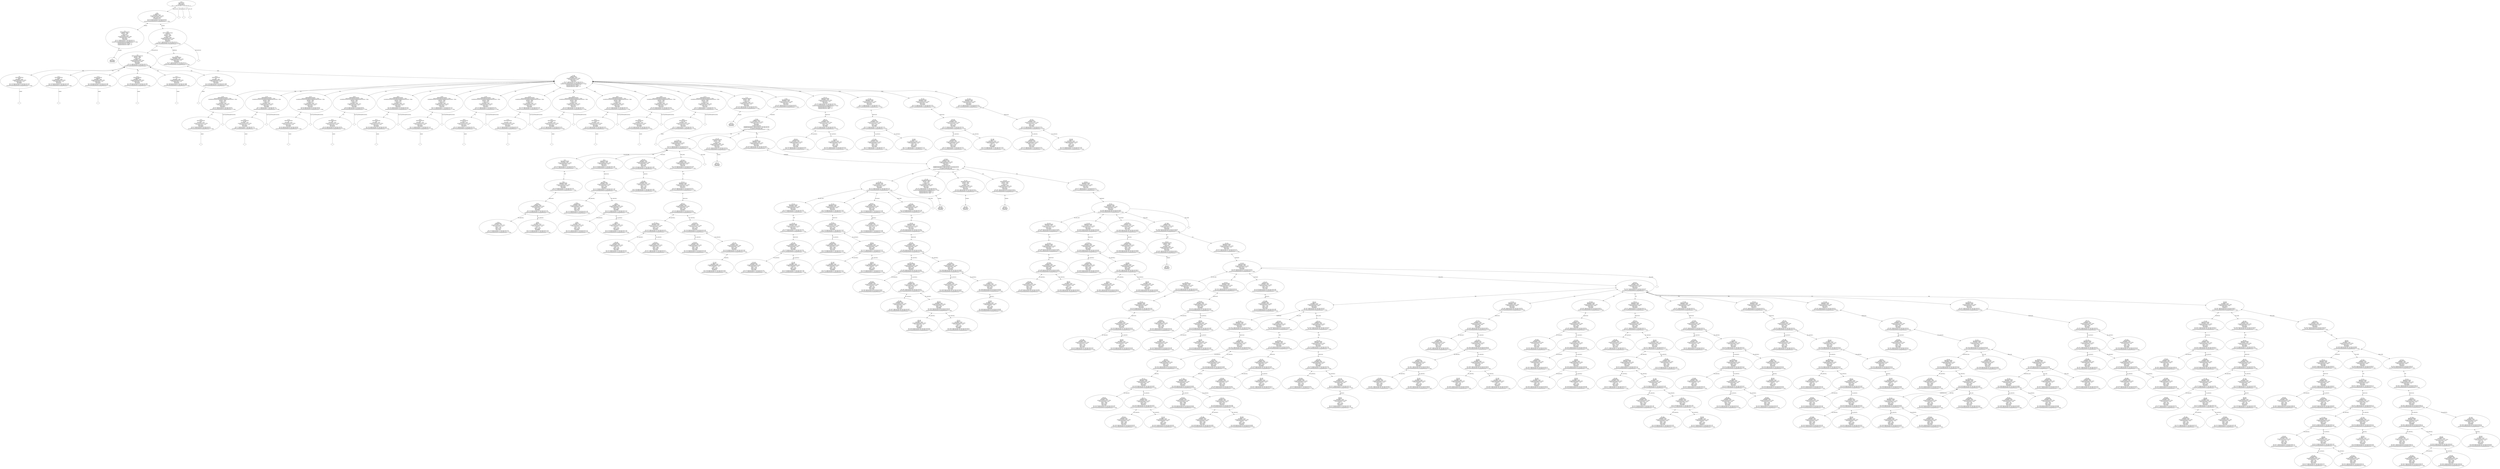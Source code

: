 digraph "G./nw.c.dot" {
"0x38e58d0"[label="3:4\nSgPragma\nchild_count:0\n0x38e58d0\n" ];
"0x39146e0"[label="2:5\nSgPragmaDeclaration\n isFriend = false \n isExtern = false \n!isForward\nisModified = false\ncontainsTransformation = false\nisTransformation = false\nchild_count:1\n0x39146e0\nnw.c:2:1 (physical line=2) (raw line:col=2:1)\nnw.c:2:21 (physical line=2) (raw line:col=2:21)\ncontainsTransformationToSurroundingWhitespace == false\ncomments/directives (before) = 1\ncomments/directives (inside) = 0\ncomments/directives (after)  = 0\n" ];
"0x39146e0" -> "0x38e58d0"[label="pragma" dir=both ];
"0x3789f10"[label="8:9\nSgInitializedName\nSEQA\nisModified = false\ncontainsTransformation = false\nisTransformation = false\nchild_count:1\n0x3789f10\nnw.c:4:19 (physical line=4) (raw line:col=4:19)\nnw.c:4:22 (physical line=4) (raw line:col=4:22)\ncontainsTransformationToSurroundingWhitespace == false\n" ];
"0x3789f10" -> "0x3789f10__initptr__null"[label="initptr" dir=none ];
"0x3789f10__initptr__null"[label="" shape=diamond ];
"0x378a118"[label="10:11\nSgInitializedName\nSEQB\nisModified = false\ncontainsTransformation = false\nisTransformation = false\nchild_count:1\n0x378a118\nnw.c:4:34 (physical line=4) (raw line:col=4:34)\nnw.c:4:37 (physical line=4) (raw line:col=4:37)\ncontainsTransformationToSurroundingWhitespace == false\n" ];
"0x378a118" -> "0x378a118__initptr__null"[label="initptr" dir=none ];
"0x378a118__initptr__null"[label="" shape=diamond ];
"0x378a320"[label="12:13\nSgInitializedName\nalignedA\nisModified = false\ncontainsTransformation = false\nisTransformation = false\nchild_count:1\n0x378a320\nnw.c:4:49 (physical line=4) (raw line:col=4:49)\nnw.c:4:56 (physical line=4) (raw line:col=4:56)\ncontainsTransformationToSurroundingWhitespace == false\n" ];
"0x378a320" -> "0x378a320__initptr__null"[label="initptr" dir=none ];
"0x378a320__initptr__null"[label="" shape=diamond ];
"0x378a528"[label="14:15\nSgInitializedName\nalignedB\nisModified = false\ncontainsTransformation = false\nisTransformation = false\nchild_count:1\n0x378a528\nnw.c:4:68 (physical line=4) (raw line:col=4:68)\nnw.c:4:75 (physical line=4) (raw line:col=4:75)\ncontainsTransformationToSurroundingWhitespace == false\n" ];
"0x378a528" -> "0x378a528__initptr__null"[label="initptr" dir=none ];
"0x378a528__initptr__null"[label="" shape=diamond ];
"0x378a730"[label="16:17\nSgInitializedName\nM\nisModified = false\ncontainsTransformation = false\nisTransformation = false\nchild_count:1\n0x378a730\nnw.c:4:86 (physical line=4) (raw line:col=4:86)\nnw.c:4:86 (physical line=4) (raw line:col=4:86)\ncontainsTransformationToSurroundingWhitespace == false\n" ];
"0x378a730" -> "0x378a730__initptr__null"[label="initptr" dir=none ];
"0x378a730__initptr__null"[label="" shape=diamond ];
"0x378a938"[label="18:19\nSgInitializedName\nptr\nisModified = false\ncontainsTransformation = false\nisTransformation = false\nchild_count:1\n0x378a938\nnw.c:4:100 (physical line=4) (raw line:col=4:100)\nnw.c:4:102 (physical line=4) (raw line:col=4:102)\ncontainsTransformationToSurroundingWhitespace == false\n" ];
"0x378a938" -> "0x378a938__initptr__null"[label="initptr" dir=none ];
"0x378a938__initptr__null"[label="" shape=diamond ];
"0x2f8ed80"[label="7:20\nSgFunctionParameterList\n isFriend = false \n isExtern = false \n!isForward\nisModified = false\ncontainsTransformation = false\nisTransformation = false\nchild_count:6\n0x2f8ed80\nnw.c:4:1 (physical line=4) (raw line:col=4:1)\nnw.c:4:110 (physical line=4) (raw line:col=4:110)\ncontainsTransformationToSurroundingWhitespace == false\n" ];
"0x2f8ed80" -> "0x3789f10"[label="*[0]" dir=both ];
"0x2f8ed80" -> "0x378a118"[label="*[1]" dir=both ];
"0x2f8ed80" -> "0x378a320"[label="*[2]" dir=both ];
"0x2f8ed80" -> "0x378a528"[label="*[3]" dir=both ];
"0x2f8ed80" -> "0x378a730"[label="*[4]" dir=both ];
"0x2f8ed80" -> "0x378a938"[label="*[5]" dir=both ];
"0x378ab40"[label="24:25\nSgInitializedName\nscore\nisModified = false\ncontainsTransformation = false\nisTransformation = false\nchild_count:1\n0x378ab40\nnw.c:6:3 (physical line=6) (raw line:col=6:3)\nnw.c:6:11 (physical line=6) (raw line:col=6:11)\ncontainsTransformationToSurroundingWhitespace == false\n" ];
"0x378ab40" -> "0x378ab40__initptr__null"[label="initptr" dir=none ];
"0x378ab40__initptr__null"[label="" shape=diamond ];
"0x3d18670"[label="23:26\nSgVariableDeclaration\n isAssociatedWithDeclarationList = false \n variableDeclarationContainsBaseTypeDefiningDeclaration = false \n isFriend = false \n isExtern = false \n!isForward\nisModified = false\ncontainsTransformation = false\nisTransformation = false\nchild_count:2\n0x3d18670\nnw.c:6:3 (physical line=6) (raw line:col=6:3)\nnw.c:6:11 (physical line=6) (raw line:col=6:11)\ncontainsTransformationToSurroundingWhitespace == false\n" ];
"0x3d18670" -> "0x3d18670__baseTypeDefiningDeclaration__null"[label="baseTypeDefiningDeclaration" dir=none ];
"0x3d18670__baseTypeDefiningDeclaration__null"[label="" shape=diamond ];
"0x3d18670" -> "0x378ab40"[label="*[1]" dir=both ];
"0x378ad48"[label="28:29\nSgInitializedName\nup_left\nisModified = false\ncontainsTransformation = false\nisTransformation = false\nchild_count:1\n0x378ad48\nnw.c:7:3 (physical line=7) (raw line:col=7:3)\nnw.c:7:13 (physical line=7) (raw line:col=7:13)\ncontainsTransformationToSurroundingWhitespace == false\n" ];
"0x378ad48" -> "0x378ad48__initptr__null"[label="initptr" dir=none ];
"0x378ad48__initptr__null"[label="" shape=diamond ];
"0x3d189f0"[label="27:30\nSgVariableDeclaration\n isAssociatedWithDeclarationList = false \n variableDeclarationContainsBaseTypeDefiningDeclaration = false \n isFriend = false \n isExtern = false \n!isForward\nisModified = false\ncontainsTransformation = false\nisTransformation = false\nchild_count:2\n0x3d189f0\nnw.c:7:3 (physical line=7) (raw line:col=7:3)\nnw.c:7:13 (physical line=7) (raw line:col=7:13)\ncontainsTransformationToSurroundingWhitespace == false\n" ];
"0x3d189f0" -> "0x3d189f0__baseTypeDefiningDeclaration__null"[label="baseTypeDefiningDeclaration" dir=none ];
"0x3d189f0__baseTypeDefiningDeclaration__null"[label="" shape=diamond ];
"0x3d189f0" -> "0x378ad48"[label="*[1]" dir=both ];
"0x378af50"[label="32:33\nSgInitializedName\nup\nisModified = false\ncontainsTransformation = false\nisTransformation = false\nchild_count:1\n0x378af50\nnw.c:8:3 (physical line=8) (raw line:col=8:3)\nnw.c:8:8 (physical line=8) (raw line:col=8:8)\ncontainsTransformationToSurroundingWhitespace == false\n" ];
"0x378af50" -> "0x378af50__initptr__null"[label="initptr" dir=none ];
"0x378af50__initptr__null"[label="" shape=diamond ];
"0x3d18d70"[label="31:34\nSgVariableDeclaration\n isAssociatedWithDeclarationList = false \n variableDeclarationContainsBaseTypeDefiningDeclaration = false \n isFriend = false \n isExtern = false \n!isForward\nisModified = false\ncontainsTransformation = false\nisTransformation = false\nchild_count:2\n0x3d18d70\nnw.c:8:3 (physical line=8) (raw line:col=8:3)\nnw.c:8:8 (physical line=8) (raw line:col=8:8)\ncontainsTransformationToSurroundingWhitespace == false\n" ];
"0x3d18d70" -> "0x3d18d70__baseTypeDefiningDeclaration__null"[label="baseTypeDefiningDeclaration" dir=none ];
"0x3d18d70__baseTypeDefiningDeclaration__null"[label="" shape=diamond ];
"0x3d18d70" -> "0x378af50"[label="*[1]" dir=both ];
"0x378b158"[label="36:37\nSgInitializedName\nleft\nisModified = false\ncontainsTransformation = false\nisTransformation = false\nchild_count:1\n0x378b158\nnw.c:9:3 (physical line=9) (raw line:col=9:3)\nnw.c:9:10 (physical line=9) (raw line:col=9:10)\ncontainsTransformationToSurroundingWhitespace == false\n" ];
"0x378b158" -> "0x378b158__initptr__null"[label="initptr" dir=none ];
"0x378b158__initptr__null"[label="" shape=diamond ];
"0x3d190f0"[label="35:38\nSgVariableDeclaration\n isAssociatedWithDeclarationList = false \n variableDeclarationContainsBaseTypeDefiningDeclaration = false \n isFriend = false \n isExtern = false \n!isForward\nisModified = false\ncontainsTransformation = false\nisTransformation = false\nchild_count:2\n0x3d190f0\nnw.c:9:3 (physical line=9) (raw line:col=9:3)\nnw.c:9:10 (physical line=9) (raw line:col=9:10)\ncontainsTransformationToSurroundingWhitespace == false\n" ];
"0x3d190f0" -> "0x3d190f0__baseTypeDefiningDeclaration__null"[label="baseTypeDefiningDeclaration" dir=none ];
"0x3d190f0__baseTypeDefiningDeclaration__null"[label="" shape=diamond ];
"0x3d190f0" -> "0x378b158"[label="*[1]" dir=both ];
"0x378b360"[label="40:41\nSgInitializedName\nmax\nisModified = false\ncontainsTransformation = false\nisTransformation = false\nchild_count:1\n0x378b360\nnw.c:10:3 (physical line=10) (raw line:col=10:3)\nnw.c:10:9 (physical line=10) (raw line:col=10:9)\ncontainsTransformationToSurroundingWhitespace == false\n" ];
"0x378b360" -> "0x378b360__initptr__null"[label="initptr" dir=none ];
"0x378b360__initptr__null"[label="" shape=diamond ];
"0x3d19470"[label="39:42\nSgVariableDeclaration\n isAssociatedWithDeclarationList = false \n variableDeclarationContainsBaseTypeDefiningDeclaration = false \n isFriend = false \n isExtern = false \n!isForward\nisModified = false\ncontainsTransformation = false\nisTransformation = false\nchild_count:2\n0x3d19470\nnw.c:10:3 (physical line=10) (raw line:col=10:3)\nnw.c:10:9 (physical line=10) (raw line:col=10:9)\ncontainsTransformationToSurroundingWhitespace == false\n" ];
"0x3d19470" -> "0x3d19470__baseTypeDefiningDeclaration__null"[label="baseTypeDefiningDeclaration" dir=none ];
"0x3d19470__baseTypeDefiningDeclaration__null"[label="" shape=diamond ];
"0x3d19470" -> "0x378b360"[label="*[1]" dir=both ];
"0x378b568"[label="44:45\nSgInitializedName\nrow\nisModified = false\ncontainsTransformation = false\nisTransformation = false\nchild_count:1\n0x378b568\nnw.c:11:3 (physical line=11) (raw line:col=11:3)\nnw.c:11:9 (physical line=11) (raw line:col=11:9)\ncontainsTransformationToSurroundingWhitespace == false\n" ];
"0x378b568" -> "0x378b568__initptr__null"[label="initptr" dir=none ];
"0x378b568__initptr__null"[label="" shape=diamond ];
"0x3d197f0"[label="43:46\nSgVariableDeclaration\n isAssociatedWithDeclarationList = false \n variableDeclarationContainsBaseTypeDefiningDeclaration = false \n isFriend = false \n isExtern = false \n!isForward\nisModified = false\ncontainsTransformation = false\nisTransformation = false\nchild_count:2\n0x3d197f0\nnw.c:11:3 (physical line=11) (raw line:col=11:3)\nnw.c:11:9 (physical line=11) (raw line:col=11:9)\ncontainsTransformationToSurroundingWhitespace == false\n" ];
"0x3d197f0" -> "0x3d197f0__baseTypeDefiningDeclaration__null"[label="baseTypeDefiningDeclaration" dir=none ];
"0x3d197f0__baseTypeDefiningDeclaration__null"[label="" shape=diamond ];
"0x3d197f0" -> "0x378b568"[label="*[1]" dir=both ];
"0x378b770"[label="48:49\nSgInitializedName\nrow_up\nisModified = false\ncontainsTransformation = false\nisTransformation = false\nchild_count:1\n0x378b770\nnw.c:12:3 (physical line=12) (raw line:col=12:3)\nnw.c:12:12 (physical line=12) (raw line:col=12:12)\ncontainsTransformationToSurroundingWhitespace == false\n" ];
"0x378b770" -> "0x378b770__initptr__null"[label="initptr" dir=none ];
"0x378b770__initptr__null"[label="" shape=diamond ];
"0x3d19b70"[label="47:50\nSgVariableDeclaration\n isAssociatedWithDeclarationList = false \n variableDeclarationContainsBaseTypeDefiningDeclaration = false \n isFriend = false \n isExtern = false \n!isForward\nisModified = false\ncontainsTransformation = false\nisTransformation = false\nchild_count:2\n0x3d19b70\nnw.c:12:3 (physical line=12) (raw line:col=12:3)\nnw.c:12:12 (physical line=12) (raw line:col=12:12)\ncontainsTransformationToSurroundingWhitespace == false\n" ];
"0x3d19b70" -> "0x3d19b70__baseTypeDefiningDeclaration__null"[label="baseTypeDefiningDeclaration" dir=none ];
"0x3d19b70__baseTypeDefiningDeclaration__null"[label="" shape=diamond ];
"0x3d19b70" -> "0x378b770"[label="*[1]" dir=both ];
"0x378b978"[label="52:53\nSgInitializedName\nr\nisModified = false\ncontainsTransformation = false\nisTransformation = false\nchild_count:1\n0x378b978\nnw.c:13:3 (physical line=13) (raw line:col=13:3)\nnw.c:13:7 (physical line=13) (raw line:col=13:7)\ncontainsTransformationToSurroundingWhitespace == false\n" ];
"0x378b978" -> "0x378b978__initptr__null"[label="initptr" dir=none ];
"0x378b978__initptr__null"[label="" shape=diamond ];
"0x3d19ef0"[label="51:54\nSgVariableDeclaration\n isAssociatedWithDeclarationList = false \n variableDeclarationContainsBaseTypeDefiningDeclaration = false \n isFriend = false \n isExtern = false \n!isForward\nisModified = false\ncontainsTransformation = false\nisTransformation = false\nchild_count:2\n0x3d19ef0\nnw.c:13:3 (physical line=13) (raw line:col=13:3)\nnw.c:13:7 (physical line=13) (raw line:col=13:7)\ncontainsTransformationToSurroundingWhitespace == false\n" ];
"0x3d19ef0" -> "0x3d19ef0__baseTypeDefiningDeclaration__null"[label="baseTypeDefiningDeclaration" dir=none ];
"0x3d19ef0__baseTypeDefiningDeclaration__null"[label="" shape=diamond ];
"0x3d19ef0" -> "0x378b978"[label="*[1]" dir=both ];
"0x378bb80"[label="56:57\nSgInitializedName\na_idx\nisModified = false\ncontainsTransformation = false\nisTransformation = false\nchild_count:1\n0x378bb80\nnw.c:14:3 (physical line=14) (raw line:col=14:3)\nnw.c:14:11 (physical line=14) (raw line:col=14:11)\ncontainsTransformationToSurroundingWhitespace == false\n" ];
"0x378bb80" -> "0x378bb80__initptr__null"[label="initptr" dir=none ];
"0x378bb80__initptr__null"[label="" shape=diamond ];
"0x3d1a270"[label="55:58\nSgVariableDeclaration\n isAssociatedWithDeclarationList = false \n variableDeclarationContainsBaseTypeDefiningDeclaration = false \n isFriend = false \n isExtern = false \n!isForward\nisModified = false\ncontainsTransformation = false\nisTransformation = false\nchild_count:2\n0x3d1a270\nnw.c:14:3 (physical line=14) (raw line:col=14:3)\nnw.c:14:11 (physical line=14) (raw line:col=14:11)\ncontainsTransformationToSurroundingWhitespace == false\n" ];
"0x3d1a270" -> "0x3d1a270__baseTypeDefiningDeclaration__null"[label="baseTypeDefiningDeclaration" dir=none ];
"0x3d1a270__baseTypeDefiningDeclaration__null"[label="" shape=diamond ];
"0x3d1a270" -> "0x378bb80"[label="*[1]" dir=both ];
"0x378bd88"[label="60:61\nSgInitializedName\nb_idx\nisModified = false\ncontainsTransformation = false\nisTransformation = false\nchild_count:1\n0x378bd88\nnw.c:15:3 (physical line=15) (raw line:col=15:3)\nnw.c:15:11 (physical line=15) (raw line:col=15:11)\ncontainsTransformationToSurroundingWhitespace == false\n" ];
"0x378bd88" -> "0x378bd88__initptr__null"[label="initptr" dir=none ];
"0x378bd88__initptr__null"[label="" shape=diamond ];
"0x3d1a5f0"[label="59:62\nSgVariableDeclaration\n isAssociatedWithDeclarationList = false \n variableDeclarationContainsBaseTypeDefiningDeclaration = false \n isFriend = false \n isExtern = false \n!isForward\nisModified = false\ncontainsTransformation = false\nisTransformation = false\nchild_count:2\n0x3d1a5f0\nnw.c:15:3 (physical line=15) (raw line:col=15:3)\nnw.c:15:11 (physical line=15) (raw line:col=15:11)\ncontainsTransformationToSurroundingWhitespace == false\n" ];
"0x3d1a5f0" -> "0x3d1a5f0__baseTypeDefiningDeclaration__null"[label="baseTypeDefiningDeclaration" dir=none ];
"0x3d1a5f0__baseTypeDefiningDeclaration__null"[label="" shape=diamond ];
"0x3d1a5f0" -> "0x378bd88"[label="*[1]" dir=both ];
"0x378bf90"[label="64:65\nSgInitializedName\na_str_idx\nisModified = false\ncontainsTransformation = false\nisTransformation = false\nchild_count:1\n0x378bf90\nnw.c:16:3 (physical line=16) (raw line:col=16:3)\nnw.c:16:15 (physical line=16) (raw line:col=16:15)\ncontainsTransformationToSurroundingWhitespace == false\n" ];
"0x378bf90" -> "0x378bf90__initptr__null"[label="initptr" dir=none ];
"0x378bf90__initptr__null"[label="" shape=diamond ];
"0x3d1a970"[label="63:66\nSgVariableDeclaration\n isAssociatedWithDeclarationList = false \n variableDeclarationContainsBaseTypeDefiningDeclaration = false \n isFriend = false \n isExtern = false \n!isForward\nisModified = false\ncontainsTransformation = false\nisTransformation = false\nchild_count:2\n0x3d1a970\nnw.c:16:3 (physical line=16) (raw line:col=16:3)\nnw.c:16:15 (physical line=16) (raw line:col=16:15)\ncontainsTransformationToSurroundingWhitespace == false\n" ];
"0x3d1a970" -> "0x3d1a970__baseTypeDefiningDeclaration__null"[label="baseTypeDefiningDeclaration" dir=none ];
"0x3d1a970__baseTypeDefiningDeclaration__null"[label="" shape=diamond ];
"0x3d1a970" -> "0x378bf90"[label="*[1]" dir=both ];
"0x378c198"[label="68:69\nSgInitializedName\nb_str_idx\nisModified = false\ncontainsTransformation = false\nisTransformation = false\nchild_count:1\n0x378c198\nnw.c:17:3 (physical line=17) (raw line:col=17:3)\nnw.c:17:15 (physical line=17) (raw line:col=17:15)\ncontainsTransformationToSurroundingWhitespace == false\n" ];
"0x378c198" -> "0x378c198__initptr__null"[label="initptr" dir=none ];
"0x378c198__initptr__null"[label="" shape=diamond ];
"0x3d1acf0"[label="67:70\nSgVariableDeclaration\n isAssociatedWithDeclarationList = false \n variableDeclarationContainsBaseTypeDefiningDeclaration = false \n isFriend = false \n isExtern = false \n!isForward\nisModified = false\ncontainsTransformation = false\nisTransformation = false\nchild_count:2\n0x3d1acf0\nnw.c:17:3 (physical line=17) (raw line:col=17:3)\nnw.c:17:15 (physical line=17) (raw line:col=17:15)\ncontainsTransformationToSurroundingWhitespace == false\n" ];
"0x3d1acf0" -> "0x3d1acf0__baseTypeDefiningDeclaration__null"[label="baseTypeDefiningDeclaration" dir=none ];
"0x3d1acf0__baseTypeDefiningDeclaration__null"[label="" shape=diamond ];
"0x3d1acf0" -> "0x378c198"[label="*[1]" dir=both ];
"0x38e5930"[label="72:73\nSgPragma\nchild_count:0\n0x38e5930\n" ];
"0x39149e0"[label="71:74\nSgPragmaDeclaration\n isFriend = false \n isExtern = false \n!isForward\nisModified = false\ncontainsTransformation = false\nisTransformation = false\nchild_count:1\n0x39149e0\nnw.c:19:1 (physical line=19) (raw line:col=19:1)\nnw.c:19:47 (physical line=19) (raw line:col=19:47)\ncontainsTransformationToSurroundingWhitespace == false\n" ];
"0x39149e0" -> "0x38e5930"[label="pragma" dir=both ];
"0x41c1760"[label="81:82\nSgVarRefExp\nisModified = false\ncontainsTransformation = false\nisTransformation = false\n name = a_idx\n lvalue = true\nchild_count:0\n0x41c1760\nnw.c:21:8 (physical line=21) (raw line:col=21:8)\nnw.c:21:12 (physical line=21) (raw line:col=21:12)\ncontainsTransformationToSurroundingWhitespace == false\n" ];
"0x3a8b9f0"[label="83:84\nSgIntVal\nisModified = false\ncontainsTransformation = false\nisTransformation = false\n value = 0\n lvalue = false\nchild_count:0\n0x3a8b9f0\nnw.c:21:16 (physical line=21) (raw line:col=21:16)\nnw.c:21:16 (physical line=21) (raw line:col=21:16)\ncontainsTransformationToSurroundingWhitespace == false\n" ];
"0x41f45a0"[label="80:85\nSgAssignOp\nisModified = false\ncontainsTransformation = false\nisTransformation = false\n lvalue = false\nchild_count:2\n0x41f45a0\nnw.c:21:8 (physical line=21) (raw line:col=21:8)\nnw.c:21:16 (physical line=21) (raw line:col=21:16)\ncontainsTransformationToSurroundingWhitespace == false\n" ];
"0x41f45a0" -> "0x41c1760"[label="lhs_operand_i" dir=both ];
"0x41f45a0" -> "0x3a8b9f0"[label="rhs_operand_i" dir=both ];
"0x422b0b0"[label="79:86\nSgExprStatement\nisModified = false\ncontainsTransformation = false\nisTransformation = false\nchild_count:1\n0x422b0b0\nnw.c:21:8 (physical line=21) (raw line:col=21:8)\nnw.c:21:17 (physical line=21) (raw line:col=21:17)\ncontainsTransformationToSurroundingWhitespace == false\n" ];
"0x422b0b0" -> "0x41f45a0"[label="expression" dir=both ];
"0x418acc0"[label="78:87\nSgForInitStatement\nisModified = false\ncontainsTransformation = false\nisTransformation = false\nchild_count:1\n0x418acc0\nnw.c:21:8 (physical line=21) (raw line:col=21:8)\nnw.c:21:17 (physical line=21) (raw line:col=21:17)\ncontainsTransformationToSurroundingWhitespace == false\n" ];
"0x418acc0" -> "0x422b0b0"[label="*[0]" dir=both ];
"0x41c17c8"[label="90:91\nSgVarRefExp\nisModified = false\ncontainsTransformation = false\nisTransformation = false\n name = a_idx\n lvalue = false\nchild_count:0\n0x41c17c8\nnw.c:21:19 (physical line=21) (raw line:col=21:19)\nnw.c:21:23 (physical line=21) (raw line:col=21:23)\ncontainsTransformationToSurroundingWhitespace == false\n" ];
"0x3a8baf0"[label="93:94\nSgIntVal\nisModified = false\ncontainsTransformation = false\nisTransformation = false\n value = 128\n lvalue = false\nchild_count:0\n0x3a8baf0\nnw.c:21:27 (physical line=21) (raw line:col=21:27)\nnw.c:21:29 (physical line=21) (raw line:col=21:29)\ncontainsTransformationToSurroundingWhitespace == false\n" ];
"0x3a8bb70"[label="95:96\nSgIntVal\nisModified = false\ncontainsTransformation = false\nisTransformation = false\n value = 1\n lvalue = false\nchild_count:0\n0x3a8bb70\nnw.c:21:33 (physical line=21) (raw line:col=21:33)\nnw.c:21:33 (physical line=21) (raw line:col=21:33)\ncontainsTransformationToSurroundingWhitespace == false\n" ];
"0x4259f00"[label="92:97\nSgAddOp\nisModified = false\ncontainsTransformation = false\nisTransformation = false\n lvalue = false\nchild_count:2\n0x4259f00\nnw.c:21:27 (physical line=21) (raw line:col=21:27)\nnw.c:21:33 (physical line=21) (raw line:col=21:33)\ncontainsTransformationToSurroundingWhitespace == false\n" ];
"0x4259f00" -> "0x3a8baf0"[label="lhs_operand_i" dir=both ];
"0x4259f00" -> "0x3a8bb70"[label="rhs_operand_i" dir=both ];
"0x4290a10"[label="89:98\nSgLessThanOp\nisModified = false\ncontainsTransformation = false\nisTransformation = false\n lvalue = false\nchild_count:2\n0x4290a10\nnw.c:21:19 (physical line=21) (raw line:col=21:19)\nnw.c:21:33 (physical line=21) (raw line:col=21:33)\ncontainsTransformationToSurroundingWhitespace == false\n" ];
"0x4290a10" -> "0x41c17c8"[label="lhs_operand_i" dir=both ];
"0x4290a10" -> "0x4259f00"[label="rhs_operand_i" dir=both ];
"0x422b110"[label="88:99\nSgExprStatement\nisModified = false\ncontainsTransformation = false\nisTransformation = false\nchild_count:1\n0x422b110\nnw.c:21:19 (physical line=21) (raw line:col=21:19)\nnw.c:21:33 (physical line=21) (raw line:col=21:33)\ncontainsTransformationToSurroundingWhitespace == false\n" ];
"0x422b110" -> "0x4290a10"[label="expression" dir=both ];
"0x41c1830"[label="101:102\nSgVarRefExp\nisModified = false\ncontainsTransformation = false\nisTransformation = false\n name = a_idx\n lvalue = true\nchild_count:0\n0x41c1830\nnw.c:21:36 (physical line=21) (raw line:col=21:36)\nnw.c:21:40 (physical line=21) (raw line:col=21:40)\ncontainsTransformationToSurroundingWhitespace == false\n" ];
"0x42c7520"[label="100:103\nSgPlusPlusOp\nisModified = false\ncontainsTransformation = false\nisTransformation = false\n lvalue = false\nchild_count:1\n0x42c7520\nnw.c:21:36 (physical line=21) (raw line:col=21:36)\nnw.c:21:42 (physical line=21) (raw line:col=21:42)\ncontainsTransformationToSurroundingWhitespace == false\n" ];
"0x42c7520" -> "0x41c1830"[label="operand_i" dir=both ];
"0x41c1898"[label="108:109\nSgVarRefExp\nisModified = false\ncontainsTransformation = false\nisTransformation = false\n name = M\n lvalue = false\nchild_count:0\n0x41c1898\nnw.c:22:5 (physical line=22) (raw line:col=22:5)\nnw.c:22:5 (physical line=22) (raw line:col=22:5)\ncontainsTransformationToSurroundingWhitespace == false\n" ];
"0x41c1900"[label="110:111\nSgVarRefExp\nisModified = false\ncontainsTransformation = false\nisTransformation = false\n name = a_idx\n lvalue = false\nchild_count:0\n0x41c1900\nnw.c:22:7 (physical line=22) (raw line:col=22:7)\nnw.c:22:11 (physical line=22) (raw line:col=22:11)\ncontainsTransformationToSurroundingWhitespace == false\n" ];
"0x42fa400"[label="107:112\nSgPntrArrRefExp\nisModified = false\ncontainsTransformation = false\nisTransformation = false\n lvalue = true\nchild_count:2\n0x42fa400\nnw.c:22:5 (physical line=22) (raw line:col=22:5)\nnw.c:22:12 (physical line=22) (raw line:col=22:12)\ncontainsTransformationToSurroundingWhitespace == false\n" ];
"0x42fa400" -> "0x41c1898"[label="lhs_operand_i" dir=both ];
"0x42fa400" -> "0x41c1900"[label="rhs_operand_i" dir=both ];
"0x41c1968"[label="114:115\nSgVarRefExp\nisModified = false\ncontainsTransformation = false\nisTransformation = false\n name = a_idx\n lvalue = false\nchild_count:0\n0x41c1968\nnw.c:22:16 (physical line=22) (raw line:col=22:16)\nnw.c:22:20 (physical line=22) (raw line:col=22:20)\ncontainsTransformationToSurroundingWhitespace == false\n" ];
"0x3a8bc70"[label="117:118\nSgIntVal\nisModified = false\ncontainsTransformation = false\nisTransformation = false\n value = 1\n lvalue = false\nchild_count:0\n0x3a8bc70\nnw.c:22:26 (physical line=22) (raw line:col=22:26)\nnw.c:22:26 (physical line=22) (raw line:col=22:26)\ncontainsTransformationToSurroundingWhitespace == false\n" ];
"0x4330f10"[label="116:119\nSgMinusOp\nisModified = false\ncontainsTransformation = false\nisTransformation = false\n lvalue = false\nchild_count:1\n0x4330f10\nnw.c:22:24 (physical line=22) (raw line:col=22:24)\nnw.c:22:26 (physical line=22) (raw line:col=22:26)\ncontainsTransformationToSurroundingWhitespace == false\n" ];
"0x4330f10" -> "0x3a8bc70"[label="operand_i" dir=both ];
"0x4363ba0"[label="113:120\nSgMultiplyOp\nisModified = false\ncontainsTransformation = false\nisTransformation = false\n lvalue = false\nchild_count:2\n0x4363ba0\nnw.c:22:16 (physical line=22) (raw line:col=22:16)\nnw.c:22:26 (physical line=22) (raw line:col=22:26)\ncontainsTransformationToSurroundingWhitespace == false\n" ];
"0x4363ba0" -> "0x41c1968"[label="lhs_operand_i" dir=both ];
"0x4363ba0" -> "0x4330f10"[label="rhs_operand_i" dir=both ];
"0x41f4610"[label="106:121\nSgAssignOp\nisModified = false\ncontainsTransformation = false\nisTransformation = false\n lvalue = false\nchild_count:2\n0x41f4610\nnw.c:22:5 (physical line=22) (raw line:col=22:5)\nnw.c:22:26 (physical line=22) (raw line:col=22:26)\ncontainsTransformationToSurroundingWhitespace == false\n" ];
"0x41f4610" -> "0x42fa400"[label="lhs_operand_i" dir=both ];
"0x41f4610" -> "0x4363ba0"[label="rhs_operand_i" dir=both ];
"0x422b170"[label="105:122\nSgExprStatement\nisModified = false\ncontainsTransformation = false\nisTransformation = false\nchild_count:1\n0x422b170\nnw.c:22:5 (physical line=22) (raw line:col=22:5)\nnw.c:22:27 (physical line=22) (raw line:col=22:27)\ncontainsTransformationToSurroundingWhitespace == false\n" ];
"0x422b170" -> "0x41f4610"[label="expression" dir=both ];
"0x3bc7ef0"[label="104:123\nSgBasicBlock\nisModified = false\ncontainsTransformation = false\nisTransformation = false\nchild_count:1\n0x3bc7ef0\nnw.c:21:45 (physical line=21) (raw line:col=21:45)\nnw.c:23:3 (physical line=23) (raw line:col=23:3)\ncontainsTransformationToSurroundingWhitespace == false\n" ];
"0x3bc7ef0" -> "0x422b170"[label="*[0]" dir=both ];
"0x40ee7c0"[label="77:124\nSgForStatement\nisModified = false\ncontainsTransformation = false\nisTransformation = false\nchild_count:5\n0x40ee7c0\nnw.c:21:3 (physical line=21) (raw line:col=21:3)\nnw.c:23:3 (physical line=23) (raw line:col=23:3)\ncontainsTransformationToSurroundingWhitespace == false\n" ];
"0x40ee7c0" -> "0x418acc0"[label="for_init_stmt" dir=both ];
"0x40ee7c0" -> "0x422b110"[label="test" dir=both ];
"0x40ee7c0" -> "0x42c7520"[label="increment" dir=both ];
"0x40ee7c0" -> "0x3bc7ef0"[label="loop_body" dir=both ];
"0x40ee7c0" -> "0x40ee7c0__else_body__null"[label="else_body" dir=none ];
"0x40ee7c0__else_body__null"[label="" shape=diamond ];
"0x38e5990"[label="126:127\nSgPragma\nchild_count:0\n0x38e5990\n" ];
"0x3914ce0"[label="125:128\nSgPragmaDeclaration\n isFriend = false \n isExtern = false \n!isForward\nisModified = false\ncontainsTransformation = false\nisTransformation = false\nchild_count:1\n0x3914ce0\nnw.c:25:1 (physical line=25) (raw line:col=25:1)\nnw.c:25:47 (physical line=25) (raw line:col=25:47)\ncontainsTransformationToSurroundingWhitespace == false\n" ];
"0x3914ce0" -> "0x38e5990"[label="pragma" dir=both ];
"0x41c19d0"[label="135:136\nSgVarRefExp\nisModified = false\ncontainsTransformation = false\nisTransformation = false\n name = b_idx\n lvalue = true\nchild_count:0\n0x41c19d0\nnw.c:27:8 (physical line=27) (raw line:col=27:8)\nnw.c:27:12 (physical line=27) (raw line:col=27:12)\ncontainsTransformationToSurroundingWhitespace == false\n" ];
"0x3a8bcf0"[label="137:138\nSgIntVal\nisModified = false\ncontainsTransformation = false\nisTransformation = false\n value = 0\n lvalue = false\nchild_count:0\n0x3a8bcf0\nnw.c:27:16 (physical line=27) (raw line:col=27:16)\nnw.c:27:16 (physical line=27) (raw line:col=27:16)\ncontainsTransformationToSurroundingWhitespace == false\n" ];
"0x41f4680"[label="134:139\nSgAssignOp\nisModified = false\ncontainsTransformation = false\nisTransformation = false\n lvalue = false\nchild_count:2\n0x41f4680\nnw.c:27:8 (physical line=27) (raw line:col=27:8)\nnw.c:27:16 (physical line=27) (raw line:col=27:16)\ncontainsTransformationToSurroundingWhitespace == false\n" ];
"0x41f4680" -> "0x41c19d0"[label="lhs_operand_i" dir=both ];
"0x41f4680" -> "0x3a8bcf0"[label="rhs_operand_i" dir=both ];
"0x422b1d0"[label="133:140\nSgExprStatement\nisModified = false\ncontainsTransformation = false\nisTransformation = false\nchild_count:1\n0x422b1d0\nnw.c:27:8 (physical line=27) (raw line:col=27:8)\nnw.c:27:17 (physical line=27) (raw line:col=27:17)\ncontainsTransformationToSurroundingWhitespace == false\n" ];
"0x422b1d0" -> "0x41f4680"[label="expression" dir=both ];
"0x418ad30"[label="132:141\nSgForInitStatement\nisModified = false\ncontainsTransformation = false\nisTransformation = false\nchild_count:1\n0x418ad30\nnw.c:27:8 (physical line=27) (raw line:col=27:8)\nnw.c:27:17 (physical line=27) (raw line:col=27:17)\ncontainsTransformationToSurroundingWhitespace == false\n" ];
"0x418ad30" -> "0x422b1d0"[label="*[0]" dir=both ];
"0x41c1a38"[label="144:145\nSgVarRefExp\nisModified = false\ncontainsTransformation = false\nisTransformation = false\n name = b_idx\n lvalue = false\nchild_count:0\n0x41c1a38\nnw.c:27:19 (physical line=27) (raw line:col=27:19)\nnw.c:27:23 (physical line=27) (raw line:col=27:23)\ncontainsTransformationToSurroundingWhitespace == false\n" ];
"0x3a8bdf0"[label="147:148\nSgIntVal\nisModified = false\ncontainsTransformation = false\nisTransformation = false\n value = 128\n lvalue = false\nchild_count:0\n0x3a8bdf0\nnw.c:27:27 (physical line=27) (raw line:col=27:27)\nnw.c:27:29 (physical line=27) (raw line:col=27:29)\ncontainsTransformationToSurroundingWhitespace == false\n" ];
"0x3a8be70"[label="149:150\nSgIntVal\nisModified = false\ncontainsTransformation = false\nisTransformation = false\n value = 1\n lvalue = false\nchild_count:0\n0x3a8be70\nnw.c:27:33 (physical line=27) (raw line:col=27:33)\nnw.c:27:33 (physical line=27) (raw line:col=27:33)\ncontainsTransformationToSurroundingWhitespace == false\n" ];
"0x4259f70"[label="146:151\nSgAddOp\nisModified = false\ncontainsTransformation = false\nisTransformation = false\n lvalue = false\nchild_count:2\n0x4259f70\nnw.c:27:27 (physical line=27) (raw line:col=27:27)\nnw.c:27:33 (physical line=27) (raw line:col=27:33)\ncontainsTransformationToSurroundingWhitespace == false\n" ];
"0x4259f70" -> "0x3a8bdf0"[label="lhs_operand_i" dir=both ];
"0x4259f70" -> "0x3a8be70"[label="rhs_operand_i" dir=both ];
"0x4290a80"[label="143:152\nSgLessThanOp\nisModified = false\ncontainsTransformation = false\nisTransformation = false\n lvalue = false\nchild_count:2\n0x4290a80\nnw.c:27:19 (physical line=27) (raw line:col=27:19)\nnw.c:27:33 (physical line=27) (raw line:col=27:33)\ncontainsTransformationToSurroundingWhitespace == false\n" ];
"0x4290a80" -> "0x41c1a38"[label="lhs_operand_i" dir=both ];
"0x4290a80" -> "0x4259f70"[label="rhs_operand_i" dir=both ];
"0x422b230"[label="142:153\nSgExprStatement\nisModified = false\ncontainsTransformation = false\nisTransformation = false\nchild_count:1\n0x422b230\nnw.c:27:19 (physical line=27) (raw line:col=27:19)\nnw.c:27:33 (physical line=27) (raw line:col=27:33)\ncontainsTransformationToSurroundingWhitespace == false\n" ];
"0x422b230" -> "0x4290a80"[label="expression" dir=both ];
"0x41c1aa0"[label="155:156\nSgVarRefExp\nisModified = false\ncontainsTransformation = false\nisTransformation = false\n name = b_idx\n lvalue = true\nchild_count:0\n0x41c1aa0\nnw.c:27:36 (physical line=27) (raw line:col=27:36)\nnw.c:27:40 (physical line=27) (raw line:col=27:40)\ncontainsTransformationToSurroundingWhitespace == false\n" ];
"0x42c7588"[label="154:157\nSgPlusPlusOp\nisModified = false\ncontainsTransformation = false\nisTransformation = false\n lvalue = false\nchild_count:1\n0x42c7588\nnw.c:27:36 (physical line=27) (raw line:col=27:36)\nnw.c:27:42 (physical line=27) (raw line:col=27:42)\ncontainsTransformationToSurroundingWhitespace == false\n" ];
"0x42c7588" -> "0x41c1aa0"[label="operand_i" dir=both ];
"0x41c1b08"[label="162:163\nSgVarRefExp\nisModified = false\ncontainsTransformation = false\nisTransformation = false\n name = M\n lvalue = false\nchild_count:0\n0x41c1b08\nnw.c:28:5 (physical line=28) (raw line:col=28:5)\nnw.c:28:5 (physical line=28) (raw line:col=28:5)\ncontainsTransformationToSurroundingWhitespace == false\n" ];
"0x41c1b70"[label="165:166\nSgVarRefExp\nisModified = false\ncontainsTransformation = false\nisTransformation = false\n name = b_idx\n lvalue = false\nchild_count:0\n0x41c1b70\nnw.c:28:7 (physical line=28) (raw line:col=28:7)\nnw.c:28:11 (physical line=28) (raw line:col=28:11)\ncontainsTransformationToSurroundingWhitespace == false\n" ];
"0x3a8bf70"[label="168:169\nSgIntVal\nisModified = false\ncontainsTransformation = false\nisTransformation = false\n value = 128\n lvalue = false\nchild_count:0\n0x3a8bf70\nnw.c:28:16 (physical line=28) (raw line:col=28:16)\nnw.c:28:18 (physical line=28) (raw line:col=28:18)\ncontainsTransformationToSurroundingWhitespace == false\n" ];
"0x3a8bff0"[label="170:171\nSgIntVal\nisModified = false\ncontainsTransformation = false\nisTransformation = false\n value = 1\n lvalue = false\nchild_count:0\n0x3a8bff0\nnw.c:28:22 (physical line=28) (raw line:col=28:22)\nnw.c:28:22 (physical line=28) (raw line:col=28:22)\ncontainsTransformationToSurroundingWhitespace == false\n" ];
"0x4259fe0"[label="167:172\nSgAddOp\nisModified = false\ncontainsTransformation = false\nisTransformation = false\n lvalue = false\nchild_count:2\n0x4259fe0\nnw.c:28:16 (physical line=28) (raw line:col=28:16)\nnw.c:28:22 (physical line=28) (raw line:col=28:22)\ncontainsTransformationToSurroundingWhitespace == false\n" ];
"0x4259fe0" -> "0x3a8bf70"[label="lhs_operand_i" dir=both ];
"0x4259fe0" -> "0x3a8bff0"[label="rhs_operand_i" dir=both ];
"0x4363c10"[label="164:173\nSgMultiplyOp\nisModified = false\ncontainsTransformation = false\nisTransformation = false\n lvalue = false\nchild_count:2\n0x4363c10\nnw.c:28:7 (physical line=28) (raw line:col=28:7)\nnw.c:28:23 (physical line=28) (raw line:col=28:23)\ncontainsTransformationToSurroundingWhitespace == false\n" ];
"0x4363c10" -> "0x41c1b70"[label="lhs_operand_i" dir=both ];
"0x4363c10" -> "0x4259fe0"[label="rhs_operand_i" dir=both ];
"0x42fa470"[label="161:174\nSgPntrArrRefExp\nisModified = false\ncontainsTransformation = false\nisTransformation = false\n lvalue = true\nchild_count:2\n0x42fa470\nnw.c:28:5 (physical line=28) (raw line:col=28:5)\nnw.c:28:24 (physical line=28) (raw line:col=28:24)\ncontainsTransformationToSurroundingWhitespace == false\n" ];
"0x42fa470" -> "0x41c1b08"[label="lhs_operand_i" dir=both ];
"0x42fa470" -> "0x4363c10"[label="rhs_operand_i" dir=both ];
"0x41c1bd8"[label="176:177\nSgVarRefExp\nisModified = false\ncontainsTransformation = false\nisTransformation = false\n name = b_idx\n lvalue = false\nchild_count:0\n0x41c1bd8\nnw.c:28:28 (physical line=28) (raw line:col=28:28)\nnw.c:28:32 (physical line=28) (raw line:col=28:32)\ncontainsTransformationToSurroundingWhitespace == false\n" ];
"0x3a8c0f0"[label="179:180\nSgIntVal\nisModified = false\ncontainsTransformation = false\nisTransformation = false\n value = 1\n lvalue = false\nchild_count:0\n0x3a8c0f0\nnw.c:28:38 (physical line=28) (raw line:col=28:38)\nnw.c:28:38 (physical line=28) (raw line:col=28:38)\ncontainsTransformationToSurroundingWhitespace == false\n" ];
"0x4330f78"[label="178:181\nSgMinusOp\nisModified = false\ncontainsTransformation = false\nisTransformation = false\n lvalue = false\nchild_count:1\n0x4330f78\nnw.c:28:36 (physical line=28) (raw line:col=28:36)\nnw.c:28:38 (physical line=28) (raw line:col=28:38)\ncontainsTransformationToSurroundingWhitespace == false\n" ];
"0x4330f78" -> "0x3a8c0f0"[label="operand_i" dir=both ];
"0x4363c80"[label="175:182\nSgMultiplyOp\nisModified = false\ncontainsTransformation = false\nisTransformation = false\n lvalue = false\nchild_count:2\n0x4363c80\nnw.c:28:28 (physical line=28) (raw line:col=28:28)\nnw.c:28:38 (physical line=28) (raw line:col=28:38)\ncontainsTransformationToSurroundingWhitespace == false\n" ];
"0x4363c80" -> "0x41c1bd8"[label="lhs_operand_i" dir=both ];
"0x4363c80" -> "0x4330f78"[label="rhs_operand_i" dir=both ];
"0x41f46f0"[label="160:183\nSgAssignOp\nisModified = false\ncontainsTransformation = false\nisTransformation = false\n lvalue = false\nchild_count:2\n0x41f46f0\nnw.c:28:5 (physical line=28) (raw line:col=28:5)\nnw.c:28:38 (physical line=28) (raw line:col=28:38)\ncontainsTransformationToSurroundingWhitespace == false\n" ];
"0x41f46f0" -> "0x42fa470"[label="lhs_operand_i" dir=both ];
"0x41f46f0" -> "0x4363c80"[label="rhs_operand_i" dir=both ];
"0x422b290"[label="159:184\nSgExprStatement\nisModified = false\ncontainsTransformation = false\nisTransformation = false\nchild_count:1\n0x422b290\nnw.c:28:5 (physical line=28) (raw line:col=28:5)\nnw.c:28:39 (physical line=28) (raw line:col=28:39)\ncontainsTransformationToSurroundingWhitespace == false\n" ];
"0x422b290" -> "0x41f46f0"[label="expression" dir=both ];
"0x3bc8040"[label="158:185\nSgBasicBlock\nisModified = false\ncontainsTransformation = false\nisTransformation = false\nchild_count:1\n0x3bc8040\nnw.c:27:45 (physical line=27) (raw line:col=27:45)\nnw.c:29:3 (physical line=29) (raw line:col=29:3)\ncontainsTransformationToSurroundingWhitespace == false\n" ];
"0x3bc8040" -> "0x422b290"[label="*[0]" dir=both ];
"0x40ee900"[label="131:186\nSgForStatement\nisModified = false\ncontainsTransformation = false\nisTransformation = false\nchild_count:5\n0x40ee900\nnw.c:27:3 (physical line=27) (raw line:col=27:3)\nnw.c:29:3 (physical line=29) (raw line:col=29:3)\ncontainsTransformationToSurroundingWhitespace == false\n" ];
"0x40ee900" -> "0x418ad30"[label="for_init_stmt" dir=both ];
"0x40ee900" -> "0x422b230"[label="test" dir=both ];
"0x40ee900" -> "0x42c7588"[label="increment" dir=both ];
"0x40ee900" -> "0x3bc8040"[label="loop_body" dir=both ];
"0x40ee900" -> "0x40ee900__else_body__null"[label="else_body" dir=none ];
"0x40ee900__else_body__null"[label="" shape=diamond ];
"0x38e59f0"[label="188:189\nSgPragma\nchild_count:0\n0x38e59f0\n" ];
"0x3914fe0"[label="187:190\nSgPragmaDeclaration\n isFriend = false \n isExtern = false \n!isForward\nisModified = false\ncontainsTransformation = false\nisTransformation = false\nchild_count:1\n0x3914fe0\nnw.c:32:1 (physical line=32) (raw line:col=32:1)\nnw.c:32:40 (physical line=32) (raw line:col=32:40)\ncontainsTransformationToSurroundingWhitespace == false\ncomments/directives (before) = 1\ncomments/directives (inside) = 0\ncomments/directives (after)  = 0\n" ];
"0x3914fe0" -> "0x38e59f0"[label="pragma" dir=both ];
"0x38e5a50"[label="192:193\nSgPragma\nchild_count:0\n0x38e5a50\n" ];
"0x39152e0"[label="191:194\nSgPragmaDeclaration\n isFriend = false \n isExtern = false \n!isForward\nisModified = false\ncontainsTransformation = false\nisTransformation = false\nchild_count:1\n0x39152e0\nnw.c:34:1 (physical line=34) (raw line:col=34:1)\nnw.c:34:43 (physical line=34) (raw line:col=34:43)\ncontainsTransformationToSurroundingWhitespace == false\n" ];
"0x39152e0" -> "0x38e5a50"[label="pragma" dir=both ];
"0x38e5ab0"[label="196:197\nSgPragma\nchild_count:0\n0x38e5ab0\n" ];
"0x39155e0"[label="195:198\nSgPragmaDeclaration\n isFriend = false \n isExtern = false \n!isForward\nisModified = false\ncontainsTransformation = false\nisTransformation = false\nchild_count:1\n0x39155e0\nnw.c:36:1 (physical line=36) (raw line:col=36:1)\nnw.c:36:47 (physical line=36) (raw line:col=36:47)\ncontainsTransformationToSurroundingWhitespace == false\n" ];
"0x39155e0" -> "0x38e5ab0"[label="pragma" dir=both ];
"0x41c1c40"[label="204:205\nSgVarRefExp\nisModified = false\ncontainsTransformation = false\nisTransformation = false\n name = b_idx\n lvalue = true\nchild_count:0\n0x41c1c40\nnw.c:38:8 (physical line=38) (raw line:col=38:8)\nnw.c:38:12 (physical line=38) (raw line:col=38:12)\ncontainsTransformationToSurroundingWhitespace == false\n" ];
"0x3a8c170"[label="206:207\nSgIntVal\nisModified = false\ncontainsTransformation = false\nisTransformation = false\n value = 1\n lvalue = false\nchild_count:0\n0x3a8c170\nnw.c:38:16 (physical line=38) (raw line:col=38:16)\nnw.c:38:16 (physical line=38) (raw line:col=38:16)\ncontainsTransformationToSurroundingWhitespace == false\n" ];
"0x41f4760"[label="203:208\nSgAssignOp\nisModified = false\ncontainsTransformation = false\nisTransformation = false\n lvalue = false\nchild_count:2\n0x41f4760\nnw.c:38:8 (physical line=38) (raw line:col=38:8)\nnw.c:38:16 (physical line=38) (raw line:col=38:16)\ncontainsTransformationToSurroundingWhitespace == false\n" ];
"0x41f4760" -> "0x41c1c40"[label="lhs_operand_i" dir=both ];
"0x41f4760" -> "0x3a8c170"[label="rhs_operand_i" dir=both ];
"0x422b2f0"[label="202:209\nSgExprStatement\nisModified = false\ncontainsTransformation = false\nisTransformation = false\nchild_count:1\n0x422b2f0\nnw.c:38:8 (physical line=38) (raw line:col=38:8)\nnw.c:38:17 (physical line=38) (raw line:col=38:17)\ncontainsTransformationToSurroundingWhitespace == false\n" ];
"0x422b2f0" -> "0x41f4760"[label="expression" dir=both ];
"0x418ada0"[label="201:210\nSgForInitStatement\nisModified = false\ncontainsTransformation = false\nisTransformation = false\nchild_count:1\n0x418ada0\nnw.c:38:8 (physical line=38) (raw line:col=38:8)\nnw.c:38:17 (physical line=38) (raw line:col=38:17)\ncontainsTransformationToSurroundingWhitespace == false\n" ];
"0x418ada0" -> "0x422b2f0"[label="*[0]" dir=both ];
"0x41c1ca8"[label="213:214\nSgVarRefExp\nisModified = false\ncontainsTransformation = false\nisTransformation = false\n name = b_idx\n lvalue = false\nchild_count:0\n0x41c1ca8\nnw.c:38:19 (physical line=38) (raw line:col=38:19)\nnw.c:38:23 (physical line=38) (raw line:col=38:23)\ncontainsTransformationToSurroundingWhitespace == false\n" ];
"0x3a8c270"[label="216:217\nSgIntVal\nisModified = false\ncontainsTransformation = false\nisTransformation = false\n value = 128\n lvalue = false\nchild_count:0\n0x3a8c270\nnw.c:38:27 (physical line=38) (raw line:col=38:27)\nnw.c:38:29 (physical line=38) (raw line:col=38:29)\ncontainsTransformationToSurroundingWhitespace == false\n" ];
"0x3a8c2f0"[label="218:219\nSgIntVal\nisModified = false\ncontainsTransformation = false\nisTransformation = false\n value = 1\n lvalue = false\nchild_count:0\n0x3a8c2f0\nnw.c:38:33 (physical line=38) (raw line:col=38:33)\nnw.c:38:33 (physical line=38) (raw line:col=38:33)\ncontainsTransformationToSurroundingWhitespace == false\n" ];
"0x425a050"[label="215:220\nSgAddOp\nisModified = false\ncontainsTransformation = false\nisTransformation = false\n lvalue = false\nchild_count:2\n0x425a050\nnw.c:38:27 (physical line=38) (raw line:col=38:27)\nnw.c:38:33 (physical line=38) (raw line:col=38:33)\ncontainsTransformationToSurroundingWhitespace == false\n" ];
"0x425a050" -> "0x3a8c270"[label="lhs_operand_i" dir=both ];
"0x425a050" -> "0x3a8c2f0"[label="rhs_operand_i" dir=both ];
"0x4290af0"[label="212:221\nSgLessThanOp\nisModified = false\ncontainsTransformation = false\nisTransformation = false\n lvalue = false\nchild_count:2\n0x4290af0\nnw.c:38:19 (physical line=38) (raw line:col=38:19)\nnw.c:38:33 (physical line=38) (raw line:col=38:33)\ncontainsTransformationToSurroundingWhitespace == false\n" ];
"0x4290af0" -> "0x41c1ca8"[label="lhs_operand_i" dir=both ];
"0x4290af0" -> "0x425a050"[label="rhs_operand_i" dir=both ];
"0x422b350"[label="211:222\nSgExprStatement\nisModified = false\ncontainsTransformation = false\nisTransformation = false\nchild_count:1\n0x422b350\nnw.c:38:19 (physical line=38) (raw line:col=38:19)\nnw.c:38:33 (physical line=38) (raw line:col=38:33)\ncontainsTransformationToSurroundingWhitespace == false\n" ];
"0x422b350" -> "0x4290af0"[label="expression" dir=both ];
"0x41c1d10"[label="224:225\nSgVarRefExp\nisModified = false\ncontainsTransformation = false\nisTransformation = false\n name = b_idx\n lvalue = true\nchild_count:0\n0x41c1d10\nnw.c:38:36 (physical line=38) (raw line:col=38:36)\nnw.c:38:40 (physical line=38) (raw line:col=38:40)\ncontainsTransformationToSurroundingWhitespace == false\n" ];
"0x42c75f0"[label="223:226\nSgPlusPlusOp\nisModified = false\ncontainsTransformation = false\nisTransformation = false\n lvalue = false\nchild_count:1\n0x42c75f0\nnw.c:38:36 (physical line=38) (raw line:col=38:36)\nnw.c:38:42 (physical line=38) (raw line:col=38:42)\ncontainsTransformationToSurroundingWhitespace == false\n" ];
"0x42c75f0" -> "0x41c1d10"[label="operand_i" dir=both ];
"0x38e5b10"[label="229:230\nSgPragma\nchild_count:0\n0x38e5b10\n" ];
"0x39158e0"[label="228:231\nSgPragmaDeclaration\n isFriend = false \n isExtern = false \n!isForward\nisModified = false\ncontainsTransformation = false\nisTransformation = false\nchild_count:1\n0x39158e0\nnw.c:40:1 (physical line=40) (raw line:col=40:1)\nnw.c:40:47 (physical line=40) (raw line:col=40:47)\ncontainsTransformationToSurroundingWhitespace == false\n" ];
"0x39158e0" -> "0x38e5b10"[label="pragma" dir=both ];
"0x41c1d78"[label="237:238\nSgVarRefExp\nisModified = false\ncontainsTransformation = false\nisTransformation = false\n name = a_idx\n lvalue = true\nchild_count:0\n0x41c1d78\nnw.c:42:10 (physical line=42) (raw line:col=42:10)\nnw.c:42:14 (physical line=42) (raw line:col=42:14)\ncontainsTransformationToSurroundingWhitespace == false\n" ];
"0x3a8c370"[label="239:240\nSgIntVal\nisModified = false\ncontainsTransformation = false\nisTransformation = false\n value = 1\n lvalue = false\nchild_count:0\n0x3a8c370\nnw.c:42:18 (physical line=42) (raw line:col=42:18)\nnw.c:42:18 (physical line=42) (raw line:col=42:18)\ncontainsTransformationToSurroundingWhitespace == false\n" ];
"0x41f47d0"[label="236:241\nSgAssignOp\nisModified = false\ncontainsTransformation = false\nisTransformation = false\n lvalue = false\nchild_count:2\n0x41f47d0\nnw.c:42:10 (physical line=42) (raw line:col=42:10)\nnw.c:42:18 (physical line=42) (raw line:col=42:18)\ncontainsTransformationToSurroundingWhitespace == false\n" ];
"0x41f47d0" -> "0x41c1d78"[label="lhs_operand_i" dir=both ];
"0x41f47d0" -> "0x3a8c370"[label="rhs_operand_i" dir=both ];
"0x422b3b0"[label="235:242\nSgExprStatement\nisModified = false\ncontainsTransformation = false\nisTransformation = false\nchild_count:1\n0x422b3b0\nnw.c:42:10 (physical line=42) (raw line:col=42:10)\nnw.c:42:19 (physical line=42) (raw line:col=42:19)\ncontainsTransformationToSurroundingWhitespace == false\n" ];
"0x422b3b0" -> "0x41f47d0"[label="expression" dir=both ];
"0x418ae80"[label="234:243\nSgForInitStatement\nisModified = false\ncontainsTransformation = false\nisTransformation = false\nchild_count:1\n0x418ae80\nnw.c:42:10 (physical line=42) (raw line:col=42:10)\nnw.c:42:19 (physical line=42) (raw line:col=42:19)\ncontainsTransformationToSurroundingWhitespace == false\n" ];
"0x418ae80" -> "0x422b3b0"[label="*[0]" dir=both ];
"0x41c1de0"[label="246:247\nSgVarRefExp\nisModified = false\ncontainsTransformation = false\nisTransformation = false\n name = a_idx\n lvalue = false\nchild_count:0\n0x41c1de0\nnw.c:42:21 (physical line=42) (raw line:col=42:21)\nnw.c:42:25 (physical line=42) (raw line:col=42:25)\ncontainsTransformationToSurroundingWhitespace == false\n" ];
"0x3a8c470"[label="249:250\nSgIntVal\nisModified = false\ncontainsTransformation = false\nisTransformation = false\n value = 128\n lvalue = false\nchild_count:0\n0x3a8c470\nnw.c:42:29 (physical line=42) (raw line:col=42:29)\nnw.c:42:31 (physical line=42) (raw line:col=42:31)\ncontainsTransformationToSurroundingWhitespace == false\n" ];
"0x3a8c4f0"[label="251:252\nSgIntVal\nisModified = false\ncontainsTransformation = false\nisTransformation = false\n value = 1\n lvalue = false\nchild_count:0\n0x3a8c4f0\nnw.c:42:35 (physical line=42) (raw line:col=42:35)\nnw.c:42:35 (physical line=42) (raw line:col=42:35)\ncontainsTransformationToSurroundingWhitespace == false\n" ];
"0x425a0c0"[label="248:253\nSgAddOp\nisModified = false\ncontainsTransformation = false\nisTransformation = false\n lvalue = false\nchild_count:2\n0x425a0c0\nnw.c:42:29 (physical line=42) (raw line:col=42:29)\nnw.c:42:35 (physical line=42) (raw line:col=42:35)\ncontainsTransformationToSurroundingWhitespace == false\n" ];
"0x425a0c0" -> "0x3a8c470"[label="lhs_operand_i" dir=both ];
"0x425a0c0" -> "0x3a8c4f0"[label="rhs_operand_i" dir=both ];
"0x4290b60"[label="245:254\nSgLessThanOp\nisModified = false\ncontainsTransformation = false\nisTransformation = false\n lvalue = false\nchild_count:2\n0x4290b60\nnw.c:42:21 (physical line=42) (raw line:col=42:21)\nnw.c:42:35 (physical line=42) (raw line:col=42:35)\ncontainsTransformationToSurroundingWhitespace == false\n" ];
"0x4290b60" -> "0x41c1de0"[label="lhs_operand_i" dir=both ];
"0x4290b60" -> "0x425a0c0"[label="rhs_operand_i" dir=both ];
"0x422b410"[label="244:255\nSgExprStatement\nisModified = false\ncontainsTransformation = false\nisTransformation = false\nchild_count:1\n0x422b410\nnw.c:42:21 (physical line=42) (raw line:col=42:21)\nnw.c:42:35 (physical line=42) (raw line:col=42:35)\ncontainsTransformationToSurroundingWhitespace == false\n" ];
"0x422b410" -> "0x4290b60"[label="expression" dir=both ];
"0x41c1e48"[label="257:258\nSgVarRefExp\nisModified = false\ncontainsTransformation = false\nisTransformation = false\n name = a_idx\n lvalue = true\nchild_count:0\n0x41c1e48\nnw.c:42:38 (physical line=42) (raw line:col=42:38)\nnw.c:42:42 (physical line=42) (raw line:col=42:42)\ncontainsTransformationToSurroundingWhitespace == false\n" ];
"0x42c7658"[label="256:259\nSgPlusPlusOp\nisModified = false\ncontainsTransformation = false\nisTransformation = false\n lvalue = false\nchild_count:1\n0x42c7658\nnw.c:42:38 (physical line=42) (raw line:col=42:38)\nnw.c:42:44 (physical line=42) (raw line:col=42:44)\ncontainsTransformationToSurroundingWhitespace == false\n" ];
"0x42c7658" -> "0x41c1e48"[label="operand_i" dir=both ];
"0x41c1eb0"[label="266:267\nSgVarRefExp\nisModified = false\ncontainsTransformation = false\nisTransformation = false\n name = SEQA\n lvalue = false\nchild_count:0\n0x41c1eb0\nnw.c:43:18 (physical line=43) (raw line:col=43:18)\nnw.c:43:21 (physical line=43) (raw line:col=43:21)\ncontainsTransformationToSurroundingWhitespace == false\n" ];
"0x41c1f18"[label="269:270\nSgVarRefExp\nisModified = false\ncontainsTransformation = false\nisTransformation = false\n name = a_idx\n lvalue = false\nchild_count:0\n0x41c1f18\nnw.c:43:23 (physical line=43) (raw line:col=43:23)\nnw.c:43:27 (physical line=43) (raw line:col=43:27)\ncontainsTransformationToSurroundingWhitespace == false\n" ];
"0x3a8c570"[label="271:272\nSgIntVal\nisModified = false\ncontainsTransformation = false\nisTransformation = false\n value = 1\n lvalue = false\nchild_count:0\n0x3a8c570\nnw.c:43:31 (physical line=43) (raw line:col=43:31)\nnw.c:43:31 (physical line=43) (raw line:col=43:31)\ncontainsTransformationToSurroundingWhitespace == false\n" ];
"0x443f730"[label="268:273\nSgSubtractOp\nisModified = false\ncontainsTransformation = false\nisTransformation = false\n lvalue = false\nchild_count:2\n0x443f730\nnw.c:43:23 (physical line=43) (raw line:col=43:23)\nnw.c:43:31 (physical line=43) (raw line:col=43:31)\ncontainsTransformationToSurroundingWhitespace == false\n" ];
"0x443f730" -> "0x41c1f18"[label="lhs_operand_i" dir=both ];
"0x443f730" -> "0x3a8c570"[label="rhs_operand_i" dir=both ];
"0x42fa4e0"[label="265:274\nSgPntrArrRefExp\nisModified = false\ncontainsTransformation = false\nisTransformation = false\n lvalue = false\nchild_count:2\n0x42fa4e0\nnw.c:43:18 (physical line=43) (raw line:col=43:18)\nnw.c:43:32 (physical line=43) (raw line:col=43:32)\ncontainsTransformationToSurroundingWhitespace == false\n" ];
"0x42fa4e0" -> "0x41c1eb0"[label="lhs_operand_i" dir=both ];
"0x42fa4e0" -> "0x443f730"[label="rhs_operand_i" dir=both ];
"0x4476260"[label="264:275\nSgCastExp\nisModified = false\ncontainsTransformation = false\nisTransformation = false\n lvalue = false\nchild_count:1\n0x4476260\nnw.c:43:12 (physical line=43) (raw line:col=43:12)\nnw.c:43:32 (physical line=43) (raw line:col=43:32)\ncontainsTransformationToSurroundingWhitespace == false\n" ];
"0x4476260" -> "0x42fa4e0"[label="operand_i" dir=both ];
"0x41c1f80"[label="278:279\nSgVarRefExp\nisModified = false\ncontainsTransformation = false\nisTransformation = false\n name = SEQB\n lvalue = false\nchild_count:0\n0x41c1f80\nnw.c:43:45 (physical line=43) (raw line:col=43:45)\nnw.c:43:48 (physical line=43) (raw line:col=43:48)\ncontainsTransformationToSurroundingWhitespace == false\n" ];
"0x41c1fe8"[label="281:282\nSgVarRefExp\nisModified = false\ncontainsTransformation = false\nisTransformation = false\n name = b_idx\n lvalue = false\nchild_count:0\n0x41c1fe8\nnw.c:43:50 (physical line=43) (raw line:col=43:50)\nnw.c:43:54 (physical line=43) (raw line:col=43:54)\ncontainsTransformationToSurroundingWhitespace == false\n" ];
"0x3a8c5f0"[label="283:284\nSgIntVal\nisModified = false\ncontainsTransformation = false\nisTransformation = false\n value = 1\n lvalue = false\nchild_count:0\n0x3a8c5f0\nnw.c:43:58 (physical line=43) (raw line:col=43:58)\nnw.c:43:58 (physical line=43) (raw line:col=43:58)\ncontainsTransformationToSurroundingWhitespace == false\n" ];
"0x443f7a0"[label="280:285\nSgSubtractOp\nisModified = false\ncontainsTransformation = false\nisTransformation = false\n lvalue = false\nchild_count:2\n0x443f7a0\nnw.c:43:50 (physical line=43) (raw line:col=43:50)\nnw.c:43:58 (physical line=43) (raw line:col=43:58)\ncontainsTransformationToSurroundingWhitespace == false\n" ];
"0x443f7a0" -> "0x41c1fe8"[label="lhs_operand_i" dir=both ];
"0x443f7a0" -> "0x3a8c5f0"[label="rhs_operand_i" dir=both ];
"0x42fa550"[label="277:286\nSgPntrArrRefExp\nisModified = false\ncontainsTransformation = false\nisTransformation = false\n lvalue = false\nchild_count:2\n0x42fa550\nnw.c:43:45 (physical line=43) (raw line:col=43:45)\nnw.c:43:59 (physical line=43) (raw line:col=43:59)\ncontainsTransformationToSurroundingWhitespace == false\n" ];
"0x42fa550" -> "0x41c1f80"[label="lhs_operand_i" dir=both ];
"0x42fa550" -> "0x443f7a0"[label="rhs_operand_i" dir=both ];
"0x44762e0"[label="276:287\nSgCastExp\nisModified = false\ncontainsTransformation = false\nisTransformation = false\n lvalue = false\nchild_count:1\n0x44762e0\nnw.c:43:39 (physical line=43) (raw line:col=43:39)\nnw.c:43:59 (physical line=43) (raw line:col=43:59)\ncontainsTransformationToSurroundingWhitespace == false\n" ];
"0x44762e0" -> "0x42fa550"[label="operand_i" dir=both ];
"0x44b4aa0"[label="263:288\nSgEqualityOp\nisModified = false\ncontainsTransformation = false\nisTransformation = false\n lvalue = false\nchild_count:2\n0x44b4aa0\nnw.c:43:11 (physical line=43) (raw line:col=43:11)\nnw.c:43:60 (physical line=43) (raw line:col=43:60)\ncontainsTransformationToSurroundingWhitespace == false\n" ];
"0x44b4aa0" -> "0x4476260"[label="lhs_operand_i" dir=both ];
"0x44b4aa0" -> "0x44762e0"[label="rhs_operand_i" dir=both ];
"0x422b470"[label="262:289\nSgExprStatement\nisModified = false\ncontainsTransformation = false\nisTransformation = false\nchild_count:1\n0x422b470\nnw.c:43:11 (physical line=43) (raw line:col=43:11)\nnw.c:43:60 (physical line=43) (raw line:col=43:60)\ncontainsTransformationToSurroundingWhitespace == false\n" ];
"0x422b470" -> "0x44b4aa0"[label="expression" dir=both ];
"0x41c2050"[label="293:294\nSgVarRefExp\nisModified = false\ncontainsTransformation = false\nisTransformation = false\n name = score\n lvalue = true\nchild_count:0\n0x41c2050\nnw.c:44:9 (physical line=44) (raw line:col=44:9)\nnw.c:44:13 (physical line=44) (raw line:col=44:13)\ncontainsTransformationToSurroundingWhitespace == false\n" ];
"0x3a8c670"[label="295:296\nSgIntVal\nisModified = false\ncontainsTransformation = false\nisTransformation = false\n value = 1\n lvalue = false\nchild_count:0\n0x3a8c670\nnw.c:44:17 (physical line=44) (raw line:col=44:17)\nnw.c:44:17 (physical line=44) (raw line:col=44:17)\ncontainsTransformationToSurroundingWhitespace == false\n" ];
"0x41f4840"[label="292:297\nSgAssignOp\nisModified = false\ncontainsTransformation = false\nisTransformation = false\n lvalue = false\nchild_count:2\n0x41f4840\nnw.c:44:9 (physical line=44) (raw line:col=44:9)\nnw.c:44:17 (physical line=44) (raw line:col=44:17)\ncontainsTransformationToSurroundingWhitespace == false\n" ];
"0x41f4840" -> "0x41c2050"[label="lhs_operand_i" dir=both ];
"0x41f4840" -> "0x3a8c670"[label="rhs_operand_i" dir=both ];
"0x422b4d0"[label="291:298\nSgExprStatement\nisModified = false\ncontainsTransformation = false\nisTransformation = false\nchild_count:1\n0x422b4d0\nnw.c:44:9 (physical line=44) (raw line:col=44:9)\nnw.c:44:18 (physical line=44) (raw line:col=44:18)\ncontainsTransformationToSurroundingWhitespace == false\n" ];
"0x422b4d0" -> "0x41f4840"[label="expression" dir=both ];
"0x3bc8430"[label="290:299\nSgBasicBlock\nisModified = false\ncontainsTransformation = false\nisTransformation = false\nchild_count:1\n0x3bc8430\nnw.c:43:63 (physical line=43) (raw line:col=43:63)\nnw.c:45:7 (physical line=45) (raw line:col=45:7)\ncontainsTransformationToSurroundingWhitespace == false\n" ];
"0x3bc8430" -> "0x422b4d0"[label="*[0]" dir=both ];
"0x41c20b8"[label="303:304\nSgVarRefExp\nisModified = false\ncontainsTransformation = false\nisTransformation = false\n name = score\n lvalue = true\nchild_count:0\n0x41c20b8\nnw.c:47:9 (physical line=47) (raw line:col=47:9)\nnw.c:47:13 (physical line=47) (raw line:col=47:13)\ncontainsTransformationToSurroundingWhitespace == false\n" ];
"0x3a8c770"[label="306:307\nSgIntVal\nisModified = false\ncontainsTransformation = false\nisTransformation = false\n value = 1\n lvalue = false\nchild_count:0\n0x3a8c770\nnw.c:47:19 (physical line=47) (raw line:col=47:19)\nnw.c:47:19 (physical line=47) (raw line:col=47:19)\ncontainsTransformationToSurroundingWhitespace == false\n" ];
"0x4330fe0"[label="305:308\nSgMinusOp\nisModified = false\ncontainsTransformation = false\nisTransformation = false\n lvalue = false\nchild_count:1\n0x4330fe0\nnw.c:47:17 (physical line=47) (raw line:col=47:17)\nnw.c:47:19 (physical line=47) (raw line:col=47:19)\ncontainsTransformationToSurroundingWhitespace == false\n" ];
"0x4330fe0" -> "0x3a8c770"[label="operand_i" dir=both ];
"0x41f48b0"[label="302:309\nSgAssignOp\nisModified = false\ncontainsTransformation = false\nisTransformation = false\n lvalue = false\nchild_count:2\n0x41f48b0\nnw.c:47:9 (physical line=47) (raw line:col=47:9)\nnw.c:47:19 (physical line=47) (raw line:col=47:19)\ncontainsTransformationToSurroundingWhitespace == false\n" ];
"0x41f48b0" -> "0x41c20b8"[label="lhs_operand_i" dir=both ];
"0x41f48b0" -> "0x4330fe0"[label="rhs_operand_i" dir=both ];
"0x422b530"[label="301:310\nSgExprStatement\nisModified = false\ncontainsTransformation = false\nisTransformation = false\nchild_count:1\n0x422b530\nnw.c:47:9 (physical line=47) (raw line:col=47:9)\nnw.c:47:20 (physical line=47) (raw line:col=47:20)\ncontainsTransformationToSurroundingWhitespace == false\n" ];
"0x422b530" -> "0x41f48b0"[label="expression" dir=both ];
"0x3bc8580"[label="300:311\nSgBasicBlock\nisModified = false\ncontainsTransformation = false\nisTransformation = false\nchild_count:1\n0x3bc8580\nnw.c:46:13 (physical line=46) (raw line:col=46:13)\nnw.c:48:7 (physical line=48) (raw line:col=48:7)\ncontainsTransformationToSurroundingWhitespace == false\n" ];
"0x3bc8580" -> "0x422b530"[label="*[0]" dir=both ];
"0x439b620"[label="261:312\nSgIfStmt\nisModified = false\ncontainsTransformation = false\nisTransformation = false\nchild_count:3\n0x439b620\nnw.c:43:7 (physical line=43) (raw line:col=43:7)\nnw.c:48:7 (physical line=48) (raw line:col=48:7)\ncontainsTransformationToSurroundingWhitespace == false\n" ];
"0x439b620" -> "0x422b470"[label="conditional" dir=both ];
"0x439b620" -> "0x3bc8430"[label="true_body" dir=both ];
"0x439b620" -> "0x3bc8580"[label="false_body" dir=both ];
"0x41c2120"[label="315:316\nSgVarRefExp\nisModified = false\ncontainsTransformation = false\nisTransformation = false\n name = row_up\n lvalue = true\nchild_count:0\n0x41c2120\nnw.c:49:7 (physical line=49) (raw line:col=49:7)\nnw.c:49:12 (physical line=49) (raw line:col=49:12)\ncontainsTransformationToSurroundingWhitespace == false\n" ];
"0x41c2188"[label="319:320\nSgVarRefExp\nisModified = false\ncontainsTransformation = false\nisTransformation = false\n name = b_idx\n lvalue = false\nchild_count:0\n0x41c2188\nnw.c:49:17 (physical line=49) (raw line:col=49:17)\nnw.c:49:21 (physical line=49) (raw line:col=49:21)\ncontainsTransformationToSurroundingWhitespace == false\n" ];
"0x3a8c7f0"[label="321:322\nSgIntVal\nisModified = false\ncontainsTransformation = false\nisTransformation = false\n value = 1\n lvalue = false\nchild_count:0\n0x3a8c7f0\nnw.c:49:25 (physical line=49) (raw line:col=49:25)\nnw.c:49:25 (physical line=49) (raw line:col=49:25)\ncontainsTransformationToSurroundingWhitespace == false\n" ];
"0x443f810"[label="318:323\nSgSubtractOp\nisModified = false\ncontainsTransformation = false\nisTransformation = false\n lvalue = false\nchild_count:2\n0x443f810\nnw.c:49:17 (physical line=49) (raw line:col=49:17)\nnw.c:49:25 (physical line=49) (raw line:col=49:25)\ncontainsTransformationToSurroundingWhitespace == false\n" ];
"0x443f810" -> "0x41c2188"[label="lhs_operand_i" dir=both ];
"0x443f810" -> "0x3a8c7f0"[label="rhs_operand_i" dir=both ];
"0x3a8c8f0"[label="325:326\nSgIntVal\nisModified = false\ncontainsTransformation = false\nisTransformation = false\n value = 128\n lvalue = false\nchild_count:0\n0x3a8c8f0\nnw.c:49:31 (physical line=49) (raw line:col=49:31)\nnw.c:49:33 (physical line=49) (raw line:col=49:33)\ncontainsTransformationToSurroundingWhitespace == false\n" ];
"0x3a8c970"[label="327:328\nSgIntVal\nisModified = false\ncontainsTransformation = false\nisTransformation = false\n value = 1\n lvalue = false\nchild_count:0\n0x3a8c970\nnw.c:49:37 (physical line=49) (raw line:col=49:37)\nnw.c:49:37 (physical line=49) (raw line:col=49:37)\ncontainsTransformationToSurroundingWhitespace == false\n" ];
"0x425a130"[label="324:329\nSgAddOp\nisModified = false\ncontainsTransformation = false\nisTransformation = false\n lvalue = false\nchild_count:2\n0x425a130\nnw.c:49:31 (physical line=49) (raw line:col=49:31)\nnw.c:49:37 (physical line=49) (raw line:col=49:37)\ncontainsTransformationToSurroundingWhitespace == false\n" ];
"0x425a130" -> "0x3a8c8f0"[label="lhs_operand_i" dir=both ];
"0x425a130" -> "0x3a8c970"[label="rhs_operand_i" dir=both ];
"0x4363cf0"[label="317:330\nSgMultiplyOp\nisModified = false\ncontainsTransformation = false\nisTransformation = false\n lvalue = false\nchild_count:2\n0x4363cf0\nnw.c:49:16 (physical line=49) (raw line:col=49:16)\nnw.c:49:38 (physical line=49) (raw line:col=49:38)\ncontainsTransformationToSurroundingWhitespace == false\n" ];
"0x4363cf0" -> "0x443f810"[label="lhs_operand_i" dir=both ];
"0x4363cf0" -> "0x425a130"[label="rhs_operand_i" dir=both ];
"0x41f4920"[label="314:331\nSgAssignOp\nisModified = false\ncontainsTransformation = false\nisTransformation = false\n lvalue = false\nchild_count:2\n0x41f4920\nnw.c:49:7 (physical line=49) (raw line:col=49:7)\nnw.c:49:38 (physical line=49) (raw line:col=49:38)\ncontainsTransformationToSurroundingWhitespace == false\n" ];
"0x41f4920" -> "0x41c2120"[label="lhs_operand_i" dir=both ];
"0x41f4920" -> "0x4363cf0"[label="rhs_operand_i" dir=both ];
"0x422b590"[label="313:332\nSgExprStatement\nisModified = false\ncontainsTransformation = false\nisTransformation = false\nchild_count:1\n0x422b590\nnw.c:49:7 (physical line=49) (raw line:col=49:7)\nnw.c:49:39 (physical line=49) (raw line:col=49:39)\ncontainsTransformationToSurroundingWhitespace == false\n" ];
"0x422b590" -> "0x41f4920"[label="expression" dir=both ];
"0x41c21f0"[label="335:336\nSgVarRefExp\nisModified = false\ncontainsTransformation = false\nisTransformation = false\n name = row\n lvalue = true\nchild_count:0\n0x41c21f0\nnw.c:50:7 (physical line=50) (raw line:col=50:7)\nnw.c:50:9 (physical line=50) (raw line:col=50:9)\ncontainsTransformationToSurroundingWhitespace == false\n" ];
"0x41c2258"[label="338:339\nSgVarRefExp\nisModified = false\ncontainsTransformation = false\nisTransformation = false\n name = b_idx\n lvalue = false\nchild_count:0\n0x41c2258\nnw.c:50:13 (physical line=50) (raw line:col=50:13)\nnw.c:50:17 (physical line=50) (raw line:col=50:17)\ncontainsTransformationToSurroundingWhitespace == false\n" ];
"0x3a8ca70"[label="341:342\nSgIntVal\nisModified = false\ncontainsTransformation = false\nisTransformation = false\n value = 128\n lvalue = false\nchild_count:0\n0x3a8ca70\nnw.c:50:22 (physical line=50) (raw line:col=50:22)\nnw.c:50:24 (physical line=50) (raw line:col=50:24)\ncontainsTransformationToSurroundingWhitespace == false\n" ];
"0x3a8caf0"[label="343:344\nSgIntVal\nisModified = false\ncontainsTransformation = false\nisTransformation = false\n value = 1\n lvalue = false\nchild_count:0\n0x3a8caf0\nnw.c:50:28 (physical line=50) (raw line:col=50:28)\nnw.c:50:28 (physical line=50) (raw line:col=50:28)\ncontainsTransformationToSurroundingWhitespace == false\n" ];
"0x425a1a0"[label="340:345\nSgAddOp\nisModified = false\ncontainsTransformation = false\nisTransformation = false\n lvalue = false\nchild_count:2\n0x425a1a0\nnw.c:50:22 (physical line=50) (raw line:col=50:22)\nnw.c:50:28 (physical line=50) (raw line:col=50:28)\ncontainsTransformationToSurroundingWhitespace == false\n" ];
"0x425a1a0" -> "0x3a8ca70"[label="lhs_operand_i" dir=both ];
"0x425a1a0" -> "0x3a8caf0"[label="rhs_operand_i" dir=both ];
"0x4363d60"[label="337:346\nSgMultiplyOp\nisModified = false\ncontainsTransformation = false\nisTransformation = false\n lvalue = false\nchild_count:2\n0x4363d60\nnw.c:50:13 (physical line=50) (raw line:col=50:13)\nnw.c:50:29 (physical line=50) (raw line:col=50:29)\ncontainsTransformationToSurroundingWhitespace == false\n" ];
"0x4363d60" -> "0x41c2258"[label="lhs_operand_i" dir=both ];
"0x4363d60" -> "0x425a1a0"[label="rhs_operand_i" dir=both ];
"0x41f4990"[label="334:347\nSgAssignOp\nisModified = false\ncontainsTransformation = false\nisTransformation = false\n lvalue = false\nchild_count:2\n0x41f4990\nnw.c:50:7 (physical line=50) (raw line:col=50:7)\nnw.c:50:29 (physical line=50) (raw line:col=50:29)\ncontainsTransformationToSurroundingWhitespace == false\n" ];
"0x41f4990" -> "0x41c21f0"[label="lhs_operand_i" dir=both ];
"0x41f4990" -> "0x4363d60"[label="rhs_operand_i" dir=both ];
"0x422b5f0"[label="333:348\nSgExprStatement\nisModified = false\ncontainsTransformation = false\nisTransformation = false\nchild_count:1\n0x422b5f0\nnw.c:50:7 (physical line=50) (raw line:col=50:7)\nnw.c:50:30 (physical line=50) (raw line:col=50:30)\ncontainsTransformationToSurroundingWhitespace == false\n" ];
"0x422b5f0" -> "0x41f4990"[label="expression" dir=both ];
"0x41c22c0"[label="351:352\nSgVarRefExp\nisModified = false\ncontainsTransformation = false\nisTransformation = false\n name = up_left\n lvalue = true\nchild_count:0\n0x41c22c0\nnw.c:51:7 (physical line=51) (raw line:col=51:7)\nnw.c:51:13 (physical line=51) (raw line:col=51:13)\ncontainsTransformationToSurroundingWhitespace == false\n" ];
"0x41c2328"[label="355:356\nSgVarRefExp\nisModified = false\ncontainsTransformation = false\nisTransformation = false\n name = M\n lvalue = false\nchild_count:0\n0x41c2328\nnw.c:51:17 (physical line=51) (raw line:col=51:17)\nnw.c:51:17 (physical line=51) (raw line:col=51:17)\ncontainsTransformationToSurroundingWhitespace == false\n" ];
"0x41c2390"[label="358:359\nSgVarRefExp\nisModified = false\ncontainsTransformation = false\nisTransformation = false\n name = row_up\n lvalue = false\nchild_count:0\n0x41c2390\nnw.c:51:19 (physical line=51) (raw line:col=51:19)\nnw.c:51:24 (physical line=51) (raw line:col=51:24)\ncontainsTransformationToSurroundingWhitespace == false\n" ];
"0x41c23f8"[label="361:362\nSgVarRefExp\nisModified = false\ncontainsTransformation = false\nisTransformation = false\n name = a_idx\n lvalue = false\nchild_count:0\n0x41c23f8\nnw.c:51:29 (physical line=51) (raw line:col=51:29)\nnw.c:51:33 (physical line=51) (raw line:col=51:33)\ncontainsTransformationToSurroundingWhitespace == false\n" ];
"0x3a8cb70"[label="363:364\nSgIntVal\nisModified = false\ncontainsTransformation = false\nisTransformation = false\n value = 1\n lvalue = false\nchild_count:0\n0x3a8cb70\nnw.c:51:37 (physical line=51) (raw line:col=51:37)\nnw.c:51:37 (physical line=51) (raw line:col=51:37)\ncontainsTransformationToSurroundingWhitespace == false\n" ];
"0x443f880"[label="360:365\nSgSubtractOp\nisModified = false\ncontainsTransformation = false\nisTransformation = false\n lvalue = false\nchild_count:2\n0x443f880\nnw.c:51:29 (physical line=51) (raw line:col=51:29)\nnw.c:51:37 (physical line=51) (raw line:col=51:37)\ncontainsTransformationToSurroundingWhitespace == false\n" ];
"0x443f880" -> "0x41c23f8"[label="lhs_operand_i" dir=both ];
"0x443f880" -> "0x3a8cb70"[label="rhs_operand_i" dir=both ];
"0x425a210"[label="357:366\nSgAddOp\nisModified = false\ncontainsTransformation = false\nisTransformation = false\n lvalue = false\nchild_count:2\n0x425a210\nnw.c:51:19 (physical line=51) (raw line:col=51:19)\nnw.c:51:38 (physical line=51) (raw line:col=51:38)\ncontainsTransformationToSurroundingWhitespace == false\n" ];
"0x425a210" -> "0x41c2390"[label="lhs_operand_i" dir=both ];
"0x425a210" -> "0x443f880"[label="rhs_operand_i" dir=both ];
"0x42fa5c0"[label="354:367\nSgPntrArrRefExp\nisModified = false\ncontainsTransformation = false\nisTransformation = false\n lvalue = false\nchild_count:2\n0x42fa5c0\nnw.c:51:17 (physical line=51) (raw line:col=51:17)\nnw.c:51:39 (physical line=51) (raw line:col=51:39)\ncontainsTransformationToSurroundingWhitespace == false\n" ];
"0x42fa5c0" -> "0x41c2328"[label="lhs_operand_i" dir=both ];
"0x42fa5c0" -> "0x425a210"[label="rhs_operand_i" dir=both ];
"0x41c2460"[label="368:369\nSgVarRefExp\nisModified = false\ncontainsTransformation = false\nisTransformation = false\n name = score\n lvalue = false\nchild_count:0\n0x41c2460\nnw.c:51:43 (physical line=51) (raw line:col=51:43)\nnw.c:51:47 (physical line=51) (raw line:col=51:47)\ncontainsTransformationToSurroundingWhitespace == false\n" ];
"0x425a280"[label="353:370\nSgAddOp\nisModified = false\ncontainsTransformation = false\nisTransformation = false\n lvalue = false\nchild_count:2\n0x425a280\nnw.c:51:17 (physical line=51) (raw line:col=51:17)\nnw.c:51:47 (physical line=51) (raw line:col=51:47)\ncontainsTransformationToSurroundingWhitespace == false\n" ];
"0x425a280" -> "0x42fa5c0"[label="lhs_operand_i" dir=both ];
"0x425a280" -> "0x41c2460"[label="rhs_operand_i" dir=both ];
"0x41f4a00"[label="350:371\nSgAssignOp\nisModified = false\ncontainsTransformation = false\nisTransformation = false\n lvalue = false\nchild_count:2\n0x41f4a00\nnw.c:51:7 (physical line=51) (raw line:col=51:7)\nnw.c:51:47 (physical line=51) (raw line:col=51:47)\ncontainsTransformationToSurroundingWhitespace == false\n" ];
"0x41f4a00" -> "0x41c22c0"[label="lhs_operand_i" dir=both ];
"0x41f4a00" -> "0x425a280"[label="rhs_operand_i" dir=both ];
"0x422b650"[label="349:372\nSgExprStatement\nisModified = false\ncontainsTransformation = false\nisTransformation = false\nchild_count:1\n0x422b650\nnw.c:51:7 (physical line=51) (raw line:col=51:7)\nnw.c:51:48 (physical line=51) (raw line:col=51:48)\ncontainsTransformationToSurroundingWhitespace == false\n" ];
"0x422b650" -> "0x41f4a00"[label="expression" dir=both ];
"0x41c24c8"[label="375:376\nSgVarRefExp\nisModified = false\ncontainsTransformation = false\nisTransformation = false\n name = up\n lvalue = true\nchild_count:0\n0x41c24c8\nnw.c:52:7 (physical line=52) (raw line:col=52:7)\nnw.c:52:8 (physical line=52) (raw line:col=52:8)\ncontainsTransformationToSurroundingWhitespace == false\n" ];
"0x41c2530"[label="379:380\nSgVarRefExp\nisModified = false\ncontainsTransformation = false\nisTransformation = false\n name = M\n lvalue = false\nchild_count:0\n0x41c2530\nnw.c:52:12 (physical line=52) (raw line:col=52:12)\nnw.c:52:12 (physical line=52) (raw line:col=52:12)\ncontainsTransformationToSurroundingWhitespace == false\n" ];
"0x41c2598"[label="382:383\nSgVarRefExp\nisModified = false\ncontainsTransformation = false\nisTransformation = false\n name = row_up\n lvalue = false\nchild_count:0\n0x41c2598\nnw.c:52:14 (physical line=52) (raw line:col=52:14)\nnw.c:52:19 (physical line=52) (raw line:col=52:19)\ncontainsTransformationToSurroundingWhitespace == false\n" ];
"0x41c2600"[label="384:385\nSgVarRefExp\nisModified = false\ncontainsTransformation = false\nisTransformation = false\n name = a_idx\n lvalue = false\nchild_count:0\n0x41c2600\nnw.c:52:23 (physical line=52) (raw line:col=52:23)\nnw.c:52:27 (physical line=52) (raw line:col=52:27)\ncontainsTransformationToSurroundingWhitespace == false\n" ];
"0x425a2f0"[label="381:386\nSgAddOp\nisModified = false\ncontainsTransformation = false\nisTransformation = false\n lvalue = false\nchild_count:2\n0x425a2f0\nnw.c:52:14 (physical line=52) (raw line:col=52:14)\nnw.c:52:27 (physical line=52) (raw line:col=52:27)\ncontainsTransformationToSurroundingWhitespace == false\n" ];
"0x425a2f0" -> "0x41c2598"[label="lhs_operand_i" dir=both ];
"0x425a2f0" -> "0x41c2600"[label="rhs_operand_i" dir=both ];
"0x42fa630"[label="378:387\nSgPntrArrRefExp\nisModified = false\ncontainsTransformation = false\nisTransformation = false\n lvalue = false\nchild_count:2\n0x42fa630\nnw.c:52:12 (physical line=52) (raw line:col=52:12)\nnw.c:52:28 (physical line=52) (raw line:col=52:28)\ncontainsTransformationToSurroundingWhitespace == false\n" ];
"0x42fa630" -> "0x41c2530"[label="lhs_operand_i" dir=both ];
"0x42fa630" -> "0x425a2f0"[label="rhs_operand_i" dir=both ];
"0x3a8cc70"[label="389:390\nSgIntVal\nisModified = false\ncontainsTransformation = false\nisTransformation = false\n value = 1\n lvalue = false\nchild_count:0\n0x3a8cc70\nnw.c:52:34 (physical line=52) (raw line:col=52:34)\nnw.c:52:34 (physical line=52) (raw line:col=52:34)\ncontainsTransformationToSurroundingWhitespace == false\n" ];
"0x4331048"[label="388:391\nSgMinusOp\nisModified = false\ncontainsTransformation = false\nisTransformation = false\n lvalue = false\nchild_count:1\n0x4331048\nnw.c:52:32 (physical line=52) (raw line:col=52:32)\nnw.c:52:34 (physical line=52) (raw line:col=52:34)\ncontainsTransformationToSurroundingWhitespace == false\n" ];
"0x4331048" -> "0x3a8cc70"[label="operand_i" dir=both ];
"0x425a360"[label="377:392\nSgAddOp\nisModified = false\ncontainsTransformation = false\nisTransformation = false\n lvalue = false\nchild_count:2\n0x425a360\nnw.c:52:12 (physical line=52) (raw line:col=52:12)\nnw.c:52:34 (physical line=52) (raw line:col=52:34)\ncontainsTransformationToSurroundingWhitespace == false\n" ];
"0x425a360" -> "0x42fa630"[label="lhs_operand_i" dir=both ];
"0x425a360" -> "0x4331048"[label="rhs_operand_i" dir=both ];
"0x41f4a70"[label="374:393\nSgAssignOp\nisModified = false\ncontainsTransformation = false\nisTransformation = false\n lvalue = false\nchild_count:2\n0x41f4a70\nnw.c:52:7 (physical line=52) (raw line:col=52:7)\nnw.c:52:34 (physical line=52) (raw line:col=52:34)\ncontainsTransformationToSurroundingWhitespace == false\n" ];
"0x41f4a70" -> "0x41c24c8"[label="lhs_operand_i" dir=both ];
"0x41f4a70" -> "0x425a360"[label="rhs_operand_i" dir=both ];
"0x422b6b0"[label="373:394\nSgExprStatement\nisModified = false\ncontainsTransformation = false\nisTransformation = false\nchild_count:1\n0x422b6b0\nnw.c:52:7 (physical line=52) (raw line:col=52:7)\nnw.c:52:35 (physical line=52) (raw line:col=52:35)\ncontainsTransformationToSurroundingWhitespace == false\n" ];
"0x422b6b0" -> "0x41f4a70"[label="expression" dir=both ];
"0x41c2668"[label="397:398\nSgVarRefExp\nisModified = false\ncontainsTransformation = false\nisTransformation = false\n name = left\n lvalue = true\nchild_count:0\n0x41c2668\nnw.c:53:7 (physical line=53) (raw line:col=53:7)\nnw.c:53:10 (physical line=53) (raw line:col=53:10)\ncontainsTransformationToSurroundingWhitespace == false\n" ];
"0x41c26d0"[label="401:402\nSgVarRefExp\nisModified = false\ncontainsTransformation = false\nisTransformation = false\n name = M\n lvalue = false\nchild_count:0\n0x41c26d0\nnw.c:53:14 (physical line=53) (raw line:col=53:14)\nnw.c:53:14 (physical line=53) (raw line:col=53:14)\ncontainsTransformationToSurroundingWhitespace == false\n" ];
"0x41c2738"[label="404:405\nSgVarRefExp\nisModified = false\ncontainsTransformation = false\nisTransformation = false\n name = row\n lvalue = false\nchild_count:0\n0x41c2738\nnw.c:53:16 (physical line=53) (raw line:col=53:16)\nnw.c:53:18 (physical line=53) (raw line:col=53:18)\ncontainsTransformationToSurroundingWhitespace == false\n" ];
"0x41c27a0"[label="407:408\nSgVarRefExp\nisModified = false\ncontainsTransformation = false\nisTransformation = false\n name = a_idx\n lvalue = false\nchild_count:0\n0x41c27a0\nnw.c:53:23 (physical line=53) (raw line:col=53:23)\nnw.c:53:27 (physical line=53) (raw line:col=53:27)\ncontainsTransformationToSurroundingWhitespace == false\n" ];
"0x3a8ccf0"[label="409:410\nSgIntVal\nisModified = false\ncontainsTransformation = false\nisTransformation = false\n value = 1\n lvalue = false\nchild_count:0\n0x3a8ccf0\nnw.c:53:31 (physical line=53) (raw line:col=53:31)\nnw.c:53:31 (physical line=53) (raw line:col=53:31)\ncontainsTransformationToSurroundingWhitespace == false\n" ];
"0x443f8f0"[label="406:411\nSgSubtractOp\nisModified = false\ncontainsTransformation = false\nisTransformation = false\n lvalue = false\nchild_count:2\n0x443f8f0\nnw.c:53:23 (physical line=53) (raw line:col=53:23)\nnw.c:53:31 (physical line=53) (raw line:col=53:31)\ncontainsTransformationToSurroundingWhitespace == false\n" ];
"0x443f8f0" -> "0x41c27a0"[label="lhs_operand_i" dir=both ];
"0x443f8f0" -> "0x3a8ccf0"[label="rhs_operand_i" dir=both ];
"0x425a3d0"[label="403:412\nSgAddOp\nisModified = false\ncontainsTransformation = false\nisTransformation = false\n lvalue = false\nchild_count:2\n0x425a3d0\nnw.c:53:16 (physical line=53) (raw line:col=53:16)\nnw.c:53:32 (physical line=53) (raw line:col=53:32)\ncontainsTransformationToSurroundingWhitespace == false\n" ];
"0x425a3d0" -> "0x41c2738"[label="lhs_operand_i" dir=both ];
"0x425a3d0" -> "0x443f8f0"[label="rhs_operand_i" dir=both ];
"0x42fa6a0"[label="400:413\nSgPntrArrRefExp\nisModified = false\ncontainsTransformation = false\nisTransformation = false\n lvalue = false\nchild_count:2\n0x42fa6a0\nnw.c:53:14 (physical line=53) (raw line:col=53:14)\nnw.c:53:33 (physical line=53) (raw line:col=53:33)\ncontainsTransformationToSurroundingWhitespace == false\n" ];
"0x42fa6a0" -> "0x41c26d0"[label="lhs_operand_i" dir=both ];
"0x42fa6a0" -> "0x425a3d0"[label="rhs_operand_i" dir=both ];
"0x3a8cdf0"[label="415:416\nSgIntVal\nisModified = false\ncontainsTransformation = false\nisTransformation = false\n value = 1\n lvalue = false\nchild_count:0\n0x3a8cdf0\nnw.c:53:39 (physical line=53) (raw line:col=53:39)\nnw.c:53:39 (physical line=53) (raw line:col=53:39)\ncontainsTransformationToSurroundingWhitespace == false\n" ];
"0x43310b0"[label="414:417\nSgMinusOp\nisModified = false\ncontainsTransformation = false\nisTransformation = false\n lvalue = false\nchild_count:1\n0x43310b0\nnw.c:53:37 (physical line=53) (raw line:col=53:37)\nnw.c:53:39 (physical line=53) (raw line:col=53:39)\ncontainsTransformationToSurroundingWhitespace == false\n" ];
"0x43310b0" -> "0x3a8cdf0"[label="operand_i" dir=both ];
"0x425a440"[label="399:418\nSgAddOp\nisModified = false\ncontainsTransformation = false\nisTransformation = false\n lvalue = false\nchild_count:2\n0x425a440\nnw.c:53:14 (physical line=53) (raw line:col=53:14)\nnw.c:53:39 (physical line=53) (raw line:col=53:39)\ncontainsTransformationToSurroundingWhitespace == false\n" ];
"0x425a440" -> "0x42fa6a0"[label="lhs_operand_i" dir=both ];
"0x425a440" -> "0x43310b0"[label="rhs_operand_i" dir=both ];
"0x41f4ae0"[label="396:419\nSgAssignOp\nisModified = false\ncontainsTransformation = false\nisTransformation = false\n lvalue = false\nchild_count:2\n0x41f4ae0\nnw.c:53:7 (physical line=53) (raw line:col=53:7)\nnw.c:53:39 (physical line=53) (raw line:col=53:39)\ncontainsTransformationToSurroundingWhitespace == false\n" ];
"0x41f4ae0" -> "0x41c2668"[label="lhs_operand_i" dir=both ];
"0x41f4ae0" -> "0x425a440"[label="rhs_operand_i" dir=both ];
"0x422b710"[label="395:420\nSgExprStatement\nisModified = false\ncontainsTransformation = false\nisTransformation = false\nchild_count:1\n0x422b710\nnw.c:53:7 (physical line=53) (raw line:col=53:7)\nnw.c:53:40 (physical line=53) (raw line:col=53:40)\ncontainsTransformationToSurroundingWhitespace == false\n" ];
"0x422b710" -> "0x41f4ae0"[label="expression" dir=both ];
"0x41c2808"[label="423:424\nSgVarRefExp\nisModified = false\ncontainsTransformation = false\nisTransformation = false\n name = max\n lvalue = true\nchild_count:0\n0x41c2808\nnw.c:54:7 (physical line=54) (raw line:col=54:7)\nnw.c:54:9 (physical line=54) (raw line:col=54:9)\ncontainsTransformationToSurroundingWhitespace == false\n" ];
"0x41c2870"[label="427:428\nSgVarRefExp\nisModified = false\ncontainsTransformation = false\nisTransformation = false\n name = up_left\n lvalue = false\nchild_count:0\n0x41c2870\nnw.c:54:14 (physical line=54) (raw line:col=54:14)\nnw.c:54:20 (physical line=54) (raw line:col=54:20)\ncontainsTransformationToSurroundingWhitespace == false\n" ];
"0x41c28d8"[label="431:432\nSgVarRefExp\nisModified = false\ncontainsTransformation = false\nisTransformation = false\n name = up\n lvalue = false\nchild_count:0\n0x41c28d8\nnw.c:54:26 (physical line=54) (raw line:col=54:26)\nnw.c:54:27 (physical line=54) (raw line:col=54:27)\ncontainsTransformationToSurroundingWhitespace == false\n" ];
"0x41c2940"[label="433:434\nSgVarRefExp\nisModified = false\ncontainsTransformation = false\nisTransformation = false\n name = left\n lvalue = false\nchild_count:0\n0x41c2940\nnw.c:54:31 (physical line=54) (raw line:col=54:31)\nnw.c:54:34 (physical line=54) (raw line:col=54:34)\ncontainsTransformationToSurroundingWhitespace == false\n" ];
"0x44ebd00"[label="430:435\nSgGreaterThanOp\nisModified = false\ncontainsTransformation = false\nisTransformation = false\n lvalue = false\nchild_count:2\n0x44ebd00\nnw.c:54:26 (physical line=54) (raw line:col=54:26)\nnw.c:54:34 (physical line=54) (raw line:col=54:34)\ncontainsTransformationToSurroundingWhitespace == false\n" ];
"0x44ebd00" -> "0x41c28d8"[label="lhs_operand_i" dir=both ];
"0x44ebd00" -> "0x41c2940"[label="rhs_operand_i" dir=both ];
"0x41c29a8"[label="436:437\nSgVarRefExp\nisModified = false\ncontainsTransformation = false\nisTransformation = false\n name = up\n lvalue = false\nchild_count:0\n0x41c29a8\nnw.c:54:36 (physical line=54) (raw line:col=54:36)\nnw.c:54:37 (physical line=54) (raw line:col=54:37)\ncontainsTransformationToSurroundingWhitespace == false\n" ];
"0x41c2a10"[label="438:439\nSgVarRefExp\nisModified = false\ncontainsTransformation = false\nisTransformation = false\n name = left\n lvalue = false\nchild_count:0\n0x41c2a10\nnw.c:54:41 (physical line=54) (raw line:col=54:41)\nnw.c:54:44 (physical line=54) (raw line:col=54:44)\ncontainsTransformationToSurroundingWhitespace == false\n" ];
"0x4522810"[label="429:440\nSgConditionalExp\nisModified = false\ncontainsTransformation = false\nisTransformation = false\n lvalue = false\nchild_count:3\n0x4522810\nnw.c:54:26 (physical line=54) (raw line:col=54:26)\nnw.c:54:44 (physical line=54) (raw line:col=54:44)\ncontainsTransformationToSurroundingWhitespace == false\n" ];
"0x4522810" -> "0x44ebd00"[label="conditional_exp" dir=both ];
"0x4522810" -> "0x41c29a8"[label="true_exp" dir=both ];
"0x4522810" -> "0x41c2a10"[label="false_exp" dir=both ];
"0x44ebd70"[label="426:441\nSgGreaterThanOp\nisModified = false\ncontainsTransformation = false\nisTransformation = false\n lvalue = false\nchild_count:2\n0x44ebd70\nnw.c:54:14 (physical line=54) (raw line:col=54:14)\nnw.c:54:46 (physical line=54) (raw line:col=54:46)\ncontainsTransformationToSurroundingWhitespace == false\n" ];
"0x44ebd70" -> "0x41c2870"[label="lhs_operand_i" dir=both ];
"0x44ebd70" -> "0x4522810"[label="rhs_operand_i" dir=both ];
"0x41c2a78"[label="442:443\nSgVarRefExp\nisModified = false\ncontainsTransformation = false\nisTransformation = false\n name = up_left\n lvalue = false\nchild_count:0\n0x41c2a78\nnw.c:54:48 (physical line=54) (raw line:col=54:48)\nnw.c:54:54 (physical line=54) (raw line:col=54:54)\ncontainsTransformationToSurroundingWhitespace == false\n" ];
"0x41c2ae0"[label="446:447\nSgVarRefExp\nisModified = false\ncontainsTransformation = false\nisTransformation = false\n name = up\n lvalue = false\nchild_count:0\n0x41c2ae0\nnw.c:54:60 (physical line=54) (raw line:col=54:60)\nnw.c:54:61 (physical line=54) (raw line:col=54:61)\ncontainsTransformationToSurroundingWhitespace == false\n" ];
"0x41c2b48"[label="448:449\nSgVarRefExp\nisModified = false\ncontainsTransformation = false\nisTransformation = false\n name = left\n lvalue = false\nchild_count:0\n0x41c2b48\nnw.c:54:65 (physical line=54) (raw line:col=54:65)\nnw.c:54:68 (physical line=54) (raw line:col=54:68)\ncontainsTransformationToSurroundingWhitespace == false\n" ];
"0x44ebde0"[label="445:450\nSgGreaterThanOp\nisModified = false\ncontainsTransformation = false\nisTransformation = false\n lvalue = false\nchild_count:2\n0x44ebde0\nnw.c:54:60 (physical line=54) (raw line:col=54:60)\nnw.c:54:68 (physical line=54) (raw line:col=54:68)\ncontainsTransformationToSurroundingWhitespace == false\n" ];
"0x44ebde0" -> "0x41c2ae0"[label="lhs_operand_i" dir=both ];
"0x44ebde0" -> "0x41c2b48"[label="rhs_operand_i" dir=both ];
"0x41c2bb0"[label="451:452\nSgVarRefExp\nisModified = false\ncontainsTransformation = false\nisTransformation = false\n name = up\n lvalue = false\nchild_count:0\n0x41c2bb0\nnw.c:54:70 (physical line=54) (raw line:col=54:70)\nnw.c:54:71 (physical line=54) (raw line:col=54:71)\ncontainsTransformationToSurroundingWhitespace == false\n" ];
"0x41c2c18"[label="453:454\nSgVarRefExp\nisModified = false\ncontainsTransformation = false\nisTransformation = false\n name = left\n lvalue = false\nchild_count:0\n0x41c2c18\nnw.c:54:75 (physical line=54) (raw line:col=54:75)\nnw.c:54:78 (physical line=54) (raw line:col=54:78)\ncontainsTransformationToSurroundingWhitespace == false\n" ];
"0x4522880"[label="444:455\nSgConditionalExp\nisModified = false\ncontainsTransformation = false\nisTransformation = false\n lvalue = false\nchild_count:3\n0x4522880\nnw.c:54:60 (physical line=54) (raw line:col=54:60)\nnw.c:54:78 (physical line=54) (raw line:col=54:78)\ncontainsTransformationToSurroundingWhitespace == false\n" ];
"0x4522880" -> "0x44ebde0"[label="conditional_exp" dir=both ];
"0x4522880" -> "0x41c2bb0"[label="true_exp" dir=both ];
"0x4522880" -> "0x41c2c18"[label="false_exp" dir=both ];
"0x45228f0"[label="425:456\nSgConditionalExp\nisModified = false\ncontainsTransformation = false\nisTransformation = false\n lvalue = false\nchild_count:3\n0x45228f0\nnw.c:54:14 (physical line=54) (raw line:col=54:14)\nnw.c:54:80 (physical line=54) (raw line:col=54:80)\ncontainsTransformationToSurroundingWhitespace == false\n" ];
"0x45228f0" -> "0x44ebd70"[label="conditional_exp" dir=both ];
"0x45228f0" -> "0x41c2a78"[label="true_exp" dir=both ];
"0x45228f0" -> "0x4522880"[label="false_exp" dir=both ];
"0x41f4b50"[label="422:457\nSgAssignOp\nisModified = false\ncontainsTransformation = false\nisTransformation = false\n lvalue = false\nchild_count:2\n0x41f4b50\nnw.c:54:7 (physical line=54) (raw line:col=54:7)\nnw.c:54:81 (physical line=54) (raw line:col=54:81)\ncontainsTransformationToSurroundingWhitespace == false\n" ];
"0x41f4b50" -> "0x41c2808"[label="lhs_operand_i" dir=both ];
"0x41f4b50" -> "0x45228f0"[label="rhs_operand_i" dir=both ];
"0x422b770"[label="421:458\nSgExprStatement\nisModified = false\ncontainsTransformation = false\nisTransformation = false\nchild_count:1\n0x422b770\nnw.c:54:7 (physical line=54) (raw line:col=54:7)\nnw.c:54:82 (physical line=54) (raw line:col=54:82)\ncontainsTransformationToSurroundingWhitespace == false\n" ];
"0x422b770" -> "0x41f4b50"[label="expression" dir=both ];
"0x41c2c80"[label="462:463\nSgVarRefExp\nisModified = false\ncontainsTransformation = false\nisTransformation = false\n name = M\n lvalue = false\nchild_count:0\n0x41c2c80\nnw.c:55:7 (physical line=55) (raw line:col=55:7)\nnw.c:55:7 (physical line=55) (raw line:col=55:7)\ncontainsTransformationToSurroundingWhitespace == false\n" ];
"0x41c2ce8"[label="465:466\nSgVarRefExp\nisModified = false\ncontainsTransformation = false\nisTransformation = false\n name = row\n lvalue = false\nchild_count:0\n0x41c2ce8\nnw.c:55:9 (physical line=55) (raw line:col=55:9)\nnw.c:55:11 (physical line=55) (raw line:col=55:11)\ncontainsTransformationToSurroundingWhitespace == false\n" ];
"0x41c2d50"[label="467:468\nSgVarRefExp\nisModified = false\ncontainsTransformation = false\nisTransformation = false\n name = a_idx\n lvalue = false\nchild_count:0\n0x41c2d50\nnw.c:55:15 (physical line=55) (raw line:col=55:15)\nnw.c:55:19 (physical line=55) (raw line:col=55:19)\ncontainsTransformationToSurroundingWhitespace == false\n" ];
"0x425a4b0"[label="464:469\nSgAddOp\nisModified = false\ncontainsTransformation = false\nisTransformation = false\n lvalue = false\nchild_count:2\n0x425a4b0\nnw.c:55:9 (physical line=55) (raw line:col=55:9)\nnw.c:55:19 (physical line=55) (raw line:col=55:19)\ncontainsTransformationToSurroundingWhitespace == false\n" ];
"0x425a4b0" -> "0x41c2ce8"[label="lhs_operand_i" dir=both ];
"0x425a4b0" -> "0x41c2d50"[label="rhs_operand_i" dir=both ];
"0x42fa710"[label="461:470\nSgPntrArrRefExp\nisModified = false\ncontainsTransformation = false\nisTransformation = false\n lvalue = true\nchild_count:2\n0x42fa710\nnw.c:55:7 (physical line=55) (raw line:col=55:7)\nnw.c:55:20 (physical line=55) (raw line:col=55:20)\ncontainsTransformationToSurroundingWhitespace == false\n" ];
"0x42fa710" -> "0x41c2c80"[label="lhs_operand_i" dir=both ];
"0x42fa710" -> "0x425a4b0"[label="rhs_operand_i" dir=both ];
"0x41c2db8"[label="471:472\nSgVarRefExp\nisModified = false\ncontainsTransformation = false\nisTransformation = false\n name = max\n lvalue = false\nchild_count:0\n0x41c2db8\nnw.c:55:24 (physical line=55) (raw line:col=55:24)\nnw.c:55:26 (physical line=55) (raw line:col=55:26)\ncontainsTransformationToSurroundingWhitespace == false\n" ];
"0x41f4bc0"[label="460:473\nSgAssignOp\nisModified = false\ncontainsTransformation = false\nisTransformation = false\n lvalue = false\nchild_count:2\n0x41f4bc0\nnw.c:55:7 (physical line=55) (raw line:col=55:7)\nnw.c:55:26 (physical line=55) (raw line:col=55:26)\ncontainsTransformationToSurroundingWhitespace == false\n" ];
"0x41f4bc0" -> "0x42fa710"[label="lhs_operand_i" dir=both ];
"0x41f4bc0" -> "0x41c2db8"[label="rhs_operand_i" dir=both ];
"0x422b7d0"[label="459:474\nSgExprStatement\nisModified = false\ncontainsTransformation = false\nisTransformation = false\nchild_count:1\n0x422b7d0\nnw.c:55:7 (physical line=55) (raw line:col=55:7)\nnw.c:55:27 (physical line=55) (raw line:col=55:27)\ncontainsTransformationToSurroundingWhitespace == false\n" ];
"0x422b7d0" -> "0x41f4bc0"[label="expression" dir=both ];
"0x41c2e20"[label="478:479\nSgVarRefExp\nisModified = false\ncontainsTransformation = false\nisTransformation = false\n name = max\n lvalue = false\nchild_count:0\n0x41c2e20\nnw.c:56:11 (physical line=56) (raw line:col=56:11)\nnw.c:56:13 (physical line=56) (raw line:col=56:13)\ncontainsTransformationToSurroundingWhitespace == false\n" ];
"0x41c2e88"[label="480:481\nSgVarRefExp\nisModified = false\ncontainsTransformation = false\nisTransformation = false\n name = left\n lvalue = false\nchild_count:0\n0x41c2e88\nnw.c:56:18 (physical line=56) (raw line:col=56:18)\nnw.c:56:21 (physical line=56) (raw line:col=56:21)\ncontainsTransformationToSurroundingWhitespace == false\n" ];
"0x44b4b10"[label="477:482\nSgEqualityOp\nisModified = false\ncontainsTransformation = false\nisTransformation = false\n lvalue = false\nchild_count:2\n0x44b4b10\nnw.c:56:11 (physical line=56) (raw line:col=56:11)\nnw.c:56:21 (physical line=56) (raw line:col=56:21)\ncontainsTransformationToSurroundingWhitespace == false\n" ];
"0x44b4b10" -> "0x41c2e20"[label="lhs_operand_i" dir=both ];
"0x44b4b10" -> "0x41c2e88"[label="rhs_operand_i" dir=both ];
"0x422b830"[label="476:483\nSgExprStatement\nisModified = false\ncontainsTransformation = false\nisTransformation = false\nchild_count:1\n0x422b830\nnw.c:56:11 (physical line=56) (raw line:col=56:11)\nnw.c:56:21 (physical line=56) (raw line:col=56:21)\ncontainsTransformationToSurroundingWhitespace == false\n" ];
"0x422b830" -> "0x44b4b10"[label="expression" dir=both ];
"0x41c2ef0"[label="488:489\nSgVarRefExp\nisModified = false\ncontainsTransformation = false\nisTransformation = false\n name = ptr\n lvalue = false\nchild_count:0\n0x41c2ef0\nnw.c:57:9 (physical line=57) (raw line:col=57:9)\nnw.c:57:11 (physical line=57) (raw line:col=57:11)\ncontainsTransformationToSurroundingWhitespace == false\n" ];
"0x41c2f58"[label="491:492\nSgVarRefExp\nisModified = false\ncontainsTransformation = false\nisTransformation = false\n name = row\n lvalue = false\nchild_count:0\n0x41c2f58\nnw.c:57:13 (physical line=57) (raw line:col=57:13)\nnw.c:57:15 (physical line=57) (raw line:col=57:15)\ncontainsTransformationToSurroundingWhitespace == false\n" ];
"0x41c2fc0"[label="493:494\nSgVarRefExp\nisModified = false\ncontainsTransformation = false\nisTransformation = false\n name = a_idx\n lvalue = false\nchild_count:0\n0x41c2fc0\nnw.c:57:19 (physical line=57) (raw line:col=57:19)\nnw.c:57:23 (physical line=57) (raw line:col=57:23)\ncontainsTransformationToSurroundingWhitespace == false\n" ];
"0x425a520"[label="490:495\nSgAddOp\nisModified = false\ncontainsTransformation = false\nisTransformation = false\n lvalue = false\nchild_count:2\n0x425a520\nnw.c:57:13 (physical line=57) (raw line:col=57:13)\nnw.c:57:23 (physical line=57) (raw line:col=57:23)\ncontainsTransformationToSurroundingWhitespace == false\n" ];
"0x425a520" -> "0x41c2f58"[label="lhs_operand_i" dir=both ];
"0x425a520" -> "0x41c2fc0"[label="rhs_operand_i" dir=both ];
"0x42fa780"[label="487:496\nSgPntrArrRefExp\nisModified = false\ncontainsTransformation = false\nisTransformation = false\n lvalue = true\nchild_count:2\n0x42fa780\nnw.c:57:9 (physical line=57) (raw line:col=57:9)\nnw.c:57:24 (physical line=57) (raw line:col=57:24)\ncontainsTransformationToSurroundingWhitespace == false\n" ];
"0x42fa780" -> "0x41c2ef0"[label="lhs_operand_i" dir=both ];
"0x42fa780" -> "0x425a520"[label="rhs_operand_i" dir=both ];
"0x3a8ce70"[label="498:499\nSgIntVal\nisModified = false\ncontainsTransformation = false\nisTransformation = false\n value = 60\n lvalue = false\nchild_count:0\n0x3a8ce70\nnw.c:57:36 (physical line=57) (raw line:col=57:36)\nnw.c:57:37 (physical line=57) (raw line:col=57:37)\ncontainsTransformationToSurroundingWhitespace == false\n" ];
"0x4476360"[label="497:500\nSgCastExp\nisModified = false\ncontainsTransformation = false\nisTransformation = false\n lvalue = false\nchild_count:1\n0x4476360\nnw.c:57:29 (physical line=57) (raw line:col=57:29)\nnw.c:57:37 (physical line=57) (raw line:col=57:37)\ncontainsTransformationToSurroundingWhitespace == false\n" ];
"0x4476360" -> "0x3a8ce70"[label="operand_i" dir=both ];
"0x41f4c30"[label="486:501\nSgAssignOp\nisModified = false\ncontainsTransformation = false\nisTransformation = false\n lvalue = false\nchild_count:2\n0x41f4c30\nnw.c:57:9 (physical line=57) (raw line:col=57:9)\nnw.c:57:38 (physical line=57) (raw line:col=57:38)\ncontainsTransformationToSurroundingWhitespace == false\n" ];
"0x41f4c30" -> "0x42fa780"[label="lhs_operand_i" dir=both ];
"0x41f4c30" -> "0x4476360"[label="rhs_operand_i" dir=both ];
"0x422b890"[label="485:502\nSgExprStatement\nisModified = false\ncontainsTransformation = false\nisTransformation = false\nchild_count:1\n0x422b890\nnw.c:57:9 (physical line=57) (raw line:col=57:9)\nnw.c:57:39 (physical line=57) (raw line:col=57:39)\ncontainsTransformationToSurroundingWhitespace == false\n" ];
"0x422b890" -> "0x41f4c30"[label="expression" dir=both ];
"0x3bc86d0"[label="484:503\nSgBasicBlock\nisModified = false\ncontainsTransformation = false\nisTransformation = false\nchild_count:1\n0x3bc86d0\nnw.c:56:24 (physical line=56) (raw line:col=56:24)\nnw.c:58:7 (physical line=58) (raw line:col=58:7)\ncontainsTransformationToSurroundingWhitespace == false\n" ];
"0x3bc86d0" -> "0x422b890"[label="*[0]" dir=both ];
"0x41c3028"[label="508:509\nSgVarRefExp\nisModified = false\ncontainsTransformation = false\nisTransformation = false\n name = max\n lvalue = false\nchild_count:0\n0x41c3028\nnw.c:60:13 (physical line=60) (raw line:col=60:13)\nnw.c:60:15 (physical line=60) (raw line:col=60:15)\ncontainsTransformationToSurroundingWhitespace == false\n" ];
"0x41c3090"[label="510:511\nSgVarRefExp\nisModified = false\ncontainsTransformation = false\nisTransformation = false\n name = up\n lvalue = false\nchild_count:0\n0x41c3090\nnw.c:60:20 (physical line=60) (raw line:col=60:20)\nnw.c:60:21 (physical line=60) (raw line:col=60:21)\ncontainsTransformationToSurroundingWhitespace == false\n" ];
"0x44b4b80"[label="507:512\nSgEqualityOp\nisModified = false\ncontainsTransformation = false\nisTransformation = false\n lvalue = false\nchild_count:2\n0x44b4b80\nnw.c:60:13 (physical line=60) (raw line:col=60:13)\nnw.c:60:21 (physical line=60) (raw line:col=60:21)\ncontainsTransformationToSurroundingWhitespace == false\n" ];
"0x44b4b80" -> "0x41c3028"[label="lhs_operand_i" dir=both ];
"0x44b4b80" -> "0x41c3090"[label="rhs_operand_i" dir=both ];
"0x422b8f0"[label="506:513\nSgExprStatement\nisModified = false\ncontainsTransformation = false\nisTransformation = false\nchild_count:1\n0x422b8f0\nnw.c:60:13 (physical line=60) (raw line:col=60:13)\nnw.c:60:21 (physical line=60) (raw line:col=60:21)\ncontainsTransformationToSurroundingWhitespace == false\n" ];
"0x422b8f0" -> "0x44b4b80"[label="expression" dir=both ];
"0x41c30f8"[label="518:519\nSgVarRefExp\nisModified = false\ncontainsTransformation = false\nisTransformation = false\n name = ptr\n lvalue = false\nchild_count:0\n0x41c30f8\nnw.c:61:11 (physical line=61) (raw line:col=61:11)\nnw.c:61:13 (physical line=61) (raw line:col=61:13)\ncontainsTransformationToSurroundingWhitespace == false\n" ];
"0x41c3160"[label="521:522\nSgVarRefExp\nisModified = false\ncontainsTransformation = false\nisTransformation = false\n name = row\n lvalue = false\nchild_count:0\n0x41c3160\nnw.c:61:15 (physical line=61) (raw line:col=61:15)\nnw.c:61:17 (physical line=61) (raw line:col=61:17)\ncontainsTransformationToSurroundingWhitespace == false\n" ];
"0x41c31c8"[label="523:524\nSgVarRefExp\nisModified = false\ncontainsTransformation = false\nisTransformation = false\n name = a_idx\n lvalue = false\nchild_count:0\n0x41c31c8\nnw.c:61:21 (physical line=61) (raw line:col=61:21)\nnw.c:61:25 (physical line=61) (raw line:col=61:25)\ncontainsTransformationToSurroundingWhitespace == false\n" ];
"0x425a590"[label="520:525\nSgAddOp\nisModified = false\ncontainsTransformation = false\nisTransformation = false\n lvalue = false\nchild_count:2\n0x425a590\nnw.c:61:15 (physical line=61) (raw line:col=61:15)\nnw.c:61:25 (physical line=61) (raw line:col=61:25)\ncontainsTransformationToSurroundingWhitespace == false\n" ];
"0x425a590" -> "0x41c3160"[label="lhs_operand_i" dir=both ];
"0x425a590" -> "0x41c31c8"[label="rhs_operand_i" dir=both ];
"0x42fa7f0"[label="517:526\nSgPntrArrRefExp\nisModified = false\ncontainsTransformation = false\nisTransformation = false\n lvalue = true\nchild_count:2\n0x42fa7f0\nnw.c:61:11 (physical line=61) (raw line:col=61:11)\nnw.c:61:26 (physical line=61) (raw line:col=61:26)\ncontainsTransformationToSurroundingWhitespace == false\n" ];
"0x42fa7f0" -> "0x41c30f8"[label="lhs_operand_i" dir=both ];
"0x42fa7f0" -> "0x425a590"[label="rhs_operand_i" dir=both ];
"0x3a8cef0"[label="528:529\nSgIntVal\nisModified = false\ncontainsTransformation = false\nisTransformation = false\n value = 94\n lvalue = false\nchild_count:0\n0x3a8cef0\nnw.c:61:38 (physical line=61) (raw line:col=61:38)\nnw.c:61:39 (physical line=61) (raw line:col=61:39)\ncontainsTransformationToSurroundingWhitespace == false\n" ];
"0x44763e0"[label="527:530\nSgCastExp\nisModified = false\ncontainsTransformation = false\nisTransformation = false\n lvalue = false\nchild_count:1\n0x44763e0\nnw.c:61:31 (physical line=61) (raw line:col=61:31)\nnw.c:61:39 (physical line=61) (raw line:col=61:39)\ncontainsTransformationToSurroundingWhitespace == false\n" ];
"0x44763e0" -> "0x3a8cef0"[label="operand_i" dir=both ];
"0x41f4ca0"[label="516:531\nSgAssignOp\nisModified = false\ncontainsTransformation = false\nisTransformation = false\n lvalue = false\nchild_count:2\n0x41f4ca0\nnw.c:61:11 (physical line=61) (raw line:col=61:11)\nnw.c:61:40 (physical line=61) (raw line:col=61:40)\ncontainsTransformationToSurroundingWhitespace == false\n" ];
"0x41f4ca0" -> "0x42fa7f0"[label="lhs_operand_i" dir=both ];
"0x41f4ca0" -> "0x44763e0"[label="rhs_operand_i" dir=both ];
"0x422b950"[label="515:532\nSgExprStatement\nisModified = false\ncontainsTransformation = false\nisTransformation = false\nchild_count:1\n0x422b950\nnw.c:61:11 (physical line=61) (raw line:col=61:11)\nnw.c:61:41 (physical line=61) (raw line:col=61:41)\ncontainsTransformationToSurroundingWhitespace == false\n" ];
"0x422b950" -> "0x41f4ca0"[label="expression" dir=both ];
"0x3bc8970"[label="514:533\nSgBasicBlock\nisModified = false\ncontainsTransformation = false\nisTransformation = false\nchild_count:1\n0x3bc8970\nnw.c:60:24 (physical line=60) (raw line:col=60:24)\nnw.c:62:9 (physical line=62) (raw line:col=62:9)\ncontainsTransformationToSurroundingWhitespace == false\n" ];
"0x3bc8970" -> "0x422b950"[label="*[0]" dir=both ];
"0x41c3230"[label="538:539\nSgVarRefExp\nisModified = false\ncontainsTransformation = false\nisTransformation = false\n name = ptr\n lvalue = false\nchild_count:0\n0x41c3230\nnw.c:64:11 (physical line=64) (raw line:col=64:11)\nnw.c:64:13 (physical line=64) (raw line:col=64:13)\ncontainsTransformationToSurroundingWhitespace == false\n" ];
"0x41c3298"[label="541:542\nSgVarRefExp\nisModified = false\ncontainsTransformation = false\nisTransformation = false\n name = row\n lvalue = false\nchild_count:0\n0x41c3298\nnw.c:64:15 (physical line=64) (raw line:col=64:15)\nnw.c:64:17 (physical line=64) (raw line:col=64:17)\ncontainsTransformationToSurroundingWhitespace == false\n" ];
"0x41c3300"[label="543:544\nSgVarRefExp\nisModified = false\ncontainsTransformation = false\nisTransformation = false\n name = a_idx\n lvalue = false\nchild_count:0\n0x41c3300\nnw.c:64:21 (physical line=64) (raw line:col=64:21)\nnw.c:64:25 (physical line=64) (raw line:col=64:25)\ncontainsTransformationToSurroundingWhitespace == false\n" ];
"0x425a600"[label="540:545\nSgAddOp\nisModified = false\ncontainsTransformation = false\nisTransformation = false\n lvalue = false\nchild_count:2\n0x425a600\nnw.c:64:15 (physical line=64) (raw line:col=64:15)\nnw.c:64:25 (physical line=64) (raw line:col=64:25)\ncontainsTransformationToSurroundingWhitespace == false\n" ];
"0x425a600" -> "0x41c3298"[label="lhs_operand_i" dir=both ];
"0x425a600" -> "0x41c3300"[label="rhs_operand_i" dir=both ];
"0x42fa860"[label="537:546\nSgPntrArrRefExp\nisModified = false\ncontainsTransformation = false\nisTransformation = false\n lvalue = true\nchild_count:2\n0x42fa860\nnw.c:64:11 (physical line=64) (raw line:col=64:11)\nnw.c:64:26 (physical line=64) (raw line:col=64:26)\ncontainsTransformationToSurroundingWhitespace == false\n" ];
"0x42fa860" -> "0x41c3230"[label="lhs_operand_i" dir=both ];
"0x42fa860" -> "0x425a600"[label="rhs_operand_i" dir=both ];
"0x3a8cf70"[label="548:549\nSgIntVal\nisModified = false\ncontainsTransformation = false\nisTransformation = false\n value = 92\n lvalue = false\nchild_count:0\n0x3a8cf70\nnw.c:64:38 (physical line=64) (raw line:col=64:38)\nnw.c:64:39 (physical line=64) (raw line:col=64:39)\ncontainsTransformationToSurroundingWhitespace == false\n" ];
"0x4476460"[label="547:550\nSgCastExp\nisModified = false\ncontainsTransformation = false\nisTransformation = false\n lvalue = false\nchild_count:1\n0x4476460\nnw.c:64:31 (physical line=64) (raw line:col=64:31)\nnw.c:64:39 (physical line=64) (raw line:col=64:39)\ncontainsTransformationToSurroundingWhitespace == false\n" ];
"0x4476460" -> "0x3a8cf70"[label="operand_i" dir=both ];
"0x41f4d10"[label="536:551\nSgAssignOp\nisModified = false\ncontainsTransformation = false\nisTransformation = false\n lvalue = false\nchild_count:2\n0x41f4d10\nnw.c:64:11 (physical line=64) (raw line:col=64:11)\nnw.c:64:40 (physical line=64) (raw line:col=64:40)\ncontainsTransformationToSurroundingWhitespace == false\n" ];
"0x41f4d10" -> "0x42fa860"[label="lhs_operand_i" dir=both ];
"0x41f4d10" -> "0x4476460"[label="rhs_operand_i" dir=both ];
"0x422b9b0"[label="535:552\nSgExprStatement\nisModified = false\ncontainsTransformation = false\nisTransformation = false\nchild_count:1\n0x422b9b0\nnw.c:64:11 (physical line=64) (raw line:col=64:11)\nnw.c:64:41 (physical line=64) (raw line:col=64:41)\ncontainsTransformationToSurroundingWhitespace == false\n" ];
"0x422b9b0" -> "0x41f4d10"[label="expression" dir=both ];
"0x3bc8ac0"[label="534:553\nSgBasicBlock\nisModified = false\ncontainsTransformation = false\nisTransformation = false\nchild_count:1\n0x3bc8ac0\nnw.c:63:15 (physical line=63) (raw line:col=63:15)\nnw.c:65:9 (physical line=65) (raw line:col=65:9)\ncontainsTransformationToSurroundingWhitespace == false\n" ];
"0x3bc8ac0" -> "0x422b9b0"[label="*[0]" dir=both ];
"0x439b8c0"[label="505:554\nSgIfStmt\nisModified = false\ncontainsTransformation = false\nisTransformation = false\nchild_count:3\n0x439b8c0\nnw.c:60:9 (physical line=60) (raw line:col=60:9)\nnw.c:65:9 (physical line=65) (raw line:col=65:9)\ncontainsTransformationToSurroundingWhitespace == false\n" ];
"0x439b8c0" -> "0x422b8f0"[label="conditional" dir=both ];
"0x439b8c0" -> "0x3bc8970"[label="true_body" dir=both ];
"0x439b8c0" -> "0x3bc8ac0"[label="false_body" dir=both ];
"0x3bc8820"[label="504:555\nSgBasicBlock\nisModified = false\ncontainsTransformation = false\nisTransformation = false\nchild_count:1\n0x3bc8820\nnw.c:59:13 (physical line=59) (raw line:col=59:13)\nnw.c:66:7 (physical line=66) (raw line:col=66:7)\ncontainsTransformationToSurroundingWhitespace == false\n" ];
"0x3bc8820" -> "0x439b8c0"[label="*[0]" dir=both ];
"0x439b770"[label="475:556\nSgIfStmt\nisModified = false\ncontainsTransformation = false\nisTransformation = false\nchild_count:3\n0x439b770\nnw.c:56:7 (physical line=56) (raw line:col=56:7)\nnw.c:66:7 (physical line=66) (raw line:col=66:7)\ncontainsTransformationToSurroundingWhitespace == false\n" ];
"0x439b770" -> "0x422b830"[label="conditional" dir=both ];
"0x439b770" -> "0x3bc86d0"[label="true_body" dir=both ];
"0x439b770" -> "0x3bc8820"[label="false_body" dir=both ];
"0x3bc82e0"[label="260:557\nSgBasicBlock\nisModified = false\ncontainsTransformation = false\nisTransformation = false\nchild_count:9\n0x3bc82e0\nnw.c:42:47 (physical line=42) (raw line:col=42:47)\nnw.c:67:5 (physical line=67) (raw line:col=67:5)\ncontainsTransformationToSurroundingWhitespace == false\n" ];
"0x3bc82e0" -> "0x439b620"[label="*[0]" dir=both ];
"0x3bc82e0" -> "0x422b590"[label="*[1]" dir=both ];
"0x3bc82e0" -> "0x422b5f0"[label="*[2]" dir=both ];
"0x3bc82e0" -> "0x422b650"[label="*[3]" dir=both ];
"0x3bc82e0" -> "0x422b6b0"[label="*[4]" dir=both ];
"0x3bc82e0" -> "0x422b710"[label="*[5]" dir=both ];
"0x3bc82e0" -> "0x422b770"[label="*[6]" dir=both ];
"0x3bc82e0" -> "0x422b7d0"[label="*[7]" dir=both ];
"0x3bc82e0" -> "0x439b770"[label="*[8]" dir=both ];
"0x40eeb80"[label="233:558\nSgForStatement\nisModified = false\ncontainsTransformation = false\nisTransformation = false\nchild_count:5\n0x40eeb80\nnw.c:42:5 (physical line=42) (raw line:col=42:5)\nnw.c:67:5 (physical line=67) (raw line:col=67:5)\ncontainsTransformationToSurroundingWhitespace == false\n" ];
"0x40eeb80" -> "0x418ae80"[label="for_init_stmt" dir=both ];
"0x40eeb80" -> "0x422b410"[label="test" dir=both ];
"0x40eeb80" -> "0x42c7658"[label="increment" dir=both ];
"0x40eeb80" -> "0x3bc82e0"[label="loop_body" dir=both ];
"0x40eeb80" -> "0x40eeb80__else_body__null"[label="else_body" dir=none ];
"0x40eeb80__else_body__null"[label="" shape=diamond ];
"0x4075830"[label="232:559\nSgLabelStatement\nisModified = false\ncontainsTransformation = false\nisTransformation = false\nchild_count:1\n0x4075830\nnw.c:41:5 (physical line=41) (raw line:col=41:5)\nnw.c:41:12 (physical line=41) (raw line:col=41:12)\ncontainsTransformationToSurroundingWhitespace == false\n" ];
"0x4075830" -> "0x40eeb80"[label="statement" dir=both ];
"0x3bc8190"[label="227:560\nSgBasicBlock\nisModified = false\ncontainsTransformation = false\nisTransformation = false\nchild_count:2\n0x3bc8190\nnw.c:38:45 (physical line=38) (raw line:col=38:45)\nnw.c:68:3 (physical line=68) (raw line:col=68:3)\ncontainsTransformationToSurroundingWhitespace == false\n" ];
"0x3bc8190" -> "0x39158e0"[label="*[0]" dir=both ];
"0x3bc8190" -> "0x4075830"[label="*[1]" dir=both ];
"0x40eea40"[label="200:561\nSgForStatement\nisModified = false\ncontainsTransformation = false\nisTransformation = false\nchild_count:5\n0x40eea40\nnw.c:38:3 (physical line=38) (raw line:col=38:3)\nnw.c:68:3 (physical line=68) (raw line:col=68:3)\ncontainsTransformationToSurroundingWhitespace == false\n" ];
"0x40eea40" -> "0x418ada0"[label="for_init_stmt" dir=both ];
"0x40eea40" -> "0x422b350"[label="test" dir=both ];
"0x40eea40" -> "0x42c75f0"[label="increment" dir=both ];
"0x40eea40" -> "0x3bc8190"[label="loop_body" dir=both ];
"0x40eea40" -> "0x40eea40__else_body__null"[label="else_body" dir=none ];
"0x40eea40__else_body__null"[label="" shape=diamond ];
"0x4075780"[label="199:562\nSgLabelStatement\nisModified = false\ncontainsTransformation = false\nisTransformation = false\nchild_count:1\n0x4075780\nnw.c:37:3 (physical line=37) (raw line:col=37:3)\nnw.c:37:11 (physical line=37) (raw line:col=37:11)\ncontainsTransformationToSurroundingWhitespace == false\n" ];
"0x4075780" -> "0x40eea40"[label="statement" dir=both ];
"0x3bc8c10"[label="130:563\nSgBasicBlock\nisModified = false\ncontainsTransformation = false\nisTransformation = false\nchild_count:5\n0x3bc8c10\ncompiler generated\ncompilerGenerated:0:0 (physical line=0) (raw line:col=0:0)\ncompilerGenerated:0:0 (physical line=0) (raw line:col=0:0)\nIS output in generated code\ncontainsTransformationToSurroundingWhitespace == false\n" ];
"0x3bc8c10" -> "0x40ee900"[label="*[0]" dir=both ];
"0x3bc8c10" -> "0x3914fe0"[label="*[1]" dir=both ];
"0x3bc8c10" -> "0x39152e0"[label="*[2]" dir=both ];
"0x3bc8c10" -> "0x39155e0"[label="*[3]" dir=both ];
"0x3bc8c10" -> "0x4075780"[label="*[4]" dir=both ];
"0x40756d0"[label="129:564\nSgLabelStatement\nisModified = false\ncontainsTransformation = false\nisTransformation = false\nchild_count:1\n0x40756d0\nnw.c:26:3 (physical line=26) (raw line:col=26:3)\nnw.c:26:11 (physical line=26) (raw line:col=26:11)\ncontainsTransformationToSurroundingWhitespace == false\n" ];
"0x40756d0" -> "0x3bc8c10"[label="statement" dir=both ];
"0x3bc8d60"[label="76:565\nSgBasicBlock\nisModified = false\ncontainsTransformation = false\nisTransformation = false\nchild_count:3\n0x3bc8d60\ncompiler generated\ncompilerGenerated:0:0 (physical line=0) (raw line:col=0:0)\ncompilerGenerated:0:0 (physical line=0) (raw line:col=0:0)\nIS output in generated code\ncontainsTransformationToSurroundingWhitespace == false\n" ];
"0x3bc8d60" -> "0x40ee7c0"[label="*[0]" dir=both ];
"0x3bc8d60" -> "0x3914ce0"[label="*[1]" dir=both ];
"0x3bc8d60" -> "0x40756d0"[label="*[2]" dir=both ];
"0x4075620"[label="75:566\nSgLabelStatement\nisModified = false\ncontainsTransformation = false\nisTransformation = false\nchild_count:1\n0x4075620\nnw.c:20:3 (physical line=20) (raw line:col=20:3)\nnw.c:20:11 (physical line=20) (raw line:col=20:11)\ncontainsTransformationToSurroundingWhitespace == false\n" ];
"0x4075620" -> "0x3bc8d60"[label="statement" dir=both ];
"0x41c3368"[label="569:570\nSgVarRefExp\nisModified = false\ncontainsTransformation = false\nisTransformation = false\n name = a_idx\n lvalue = true\nchild_count:0\n0x41c3368\nnw.c:70:3 (physical line=70) (raw line:col=70:3)\nnw.c:70:7 (physical line=70) (raw line:col=70:7)\ncontainsTransformationToSurroundingWhitespace == false\n" ];
"0x3a8cff0"[label="571:572\nSgIntVal\nisModified = false\ncontainsTransformation = false\nisTransformation = false\n value = 128\n lvalue = false\nchild_count:0\n0x3a8cff0\nnw.c:70:11 (physical line=70) (raw line:col=70:11)\nnw.c:70:13 (physical line=70) (raw line:col=70:13)\ncontainsTransformationToSurroundingWhitespace == false\n" ];
"0x41f4d80"[label="568:573\nSgAssignOp\nisModified = false\ncontainsTransformation = false\nisTransformation = false\n lvalue = false\nchild_count:2\n0x41f4d80\nnw.c:70:3 (physical line=70) (raw line:col=70:3)\nnw.c:70:13 (physical line=70) (raw line:col=70:13)\ncontainsTransformationToSurroundingWhitespace == false\n" ];
"0x41f4d80" -> "0x41c3368"[label="lhs_operand_i" dir=both ];
"0x41f4d80" -> "0x3a8cff0"[label="rhs_operand_i" dir=both ];
"0x422ba10"[label="567:574\nSgExprStatement\nisModified = false\ncontainsTransformation = false\nisTransformation = false\nchild_count:1\n0x422ba10\nnw.c:70:3 (physical line=70) (raw line:col=70:3)\nnw.c:70:14 (physical line=70) (raw line:col=70:14)\ncontainsTransformationToSurroundingWhitespace == false\ncomments/directives (before) = 1\ncomments/directives (inside) = 0\ncomments/directives (after)  = 0\n" ];
"0x422ba10" -> "0x41f4d80"[label="expression" dir=both ];
"0x41c33d0"[label="577:578\nSgVarRefExp\nisModified = false\ncontainsTransformation = false\nisTransformation = false\n name = b_idx\n lvalue = true\nchild_count:0\n0x41c33d0\nnw.c:71:3 (physical line=71) (raw line:col=71:3)\nnw.c:71:7 (physical line=71) (raw line:col=71:7)\ncontainsTransformationToSurroundingWhitespace == false\n" ];
"0x3a8d070"[label="579:580\nSgIntVal\nisModified = false\ncontainsTransformation = false\nisTransformation = false\n value = 128\n lvalue = false\nchild_count:0\n0x3a8d070\nnw.c:71:11 (physical line=71) (raw line:col=71:11)\nnw.c:71:13 (physical line=71) (raw line:col=71:13)\ncontainsTransformationToSurroundingWhitespace == false\n" ];
"0x41f4df0"[label="576:581\nSgAssignOp\nisModified = false\ncontainsTransformation = false\nisTransformation = false\n lvalue = false\nchild_count:2\n0x41f4df0\nnw.c:71:3 (physical line=71) (raw line:col=71:3)\nnw.c:71:13 (physical line=71) (raw line:col=71:13)\ncontainsTransformationToSurroundingWhitespace == false\n" ];
"0x41f4df0" -> "0x41c33d0"[label="lhs_operand_i" dir=both ];
"0x41f4df0" -> "0x3a8d070"[label="rhs_operand_i" dir=both ];
"0x422ba70"[label="575:582\nSgExprStatement\nisModified = false\ncontainsTransformation = false\nisTransformation = false\nchild_count:1\n0x422ba70\nnw.c:71:3 (physical line=71) (raw line:col=71:3)\nnw.c:71:14 (physical line=71) (raw line:col=71:14)\ncontainsTransformationToSurroundingWhitespace == false\n" ];
"0x422ba70" -> "0x41f4df0"[label="expression" dir=both ];
"0x41c3438"[label="585:586\nSgVarRefExp\nisModified = false\ncontainsTransformation = false\nisTransformation = false\n name = a_str_idx\n lvalue = true\nchild_count:0\n0x41c3438\nnw.c:72:3 (physical line=72) (raw line:col=72:3)\nnw.c:72:11 (physical line=72) (raw line:col=72:11)\ncontainsTransformationToSurroundingWhitespace == false\n" ];
"0x3a8d0f0"[label="587:588\nSgIntVal\nisModified = false\ncontainsTransformation = false\nisTransformation = false\n value = 0\n lvalue = false\nchild_count:0\n0x3a8d0f0\nnw.c:72:15 (physical line=72) (raw line:col=72:15)\nnw.c:72:15 (physical line=72) (raw line:col=72:15)\ncontainsTransformationToSurroundingWhitespace == false\n" ];
"0x41f4e60"[label="584:589\nSgAssignOp\nisModified = false\ncontainsTransformation = false\nisTransformation = false\n lvalue = false\nchild_count:2\n0x41f4e60\nnw.c:72:3 (physical line=72) (raw line:col=72:3)\nnw.c:72:15 (physical line=72) (raw line:col=72:15)\ncontainsTransformationToSurroundingWhitespace == false\n" ];
"0x41f4e60" -> "0x41c3438"[label="lhs_operand_i" dir=both ];
"0x41f4e60" -> "0x3a8d0f0"[label="rhs_operand_i" dir=both ];
"0x422bad0"[label="583:590\nSgExprStatement\nisModified = false\ncontainsTransformation = false\nisTransformation = false\nchild_count:1\n0x422bad0\nnw.c:72:3 (physical line=72) (raw line:col=72:3)\nnw.c:72:16 (physical line=72) (raw line:col=72:16)\ncontainsTransformationToSurroundingWhitespace == false\n" ];
"0x422bad0" -> "0x41f4e60"[label="expression" dir=both ];
"0x41c34a0"[label="593:594\nSgVarRefExp\nisModified = false\ncontainsTransformation = false\nisTransformation = false\n name = b_str_idx\n lvalue = true\nchild_count:0\n0x41c34a0\nnw.c:73:3 (physical line=73) (raw line:col=73:3)\nnw.c:73:11 (physical line=73) (raw line:col=73:11)\ncontainsTransformationToSurroundingWhitespace == false\n" ];
"0x3a8d170"[label="595:596\nSgIntVal\nisModified = false\ncontainsTransformation = false\nisTransformation = false\n value = 0\n lvalue = false\nchild_count:0\n0x3a8d170\nnw.c:73:15 (physical line=73) (raw line:col=73:15)\nnw.c:73:15 (physical line=73) (raw line:col=73:15)\ncontainsTransformationToSurroundingWhitespace == false\n" ];
"0x41f4ed0"[label="592:597\nSgAssignOp\nisModified = false\ncontainsTransformation = false\nisTransformation = false\n lvalue = false\nchild_count:2\n0x41f4ed0\nnw.c:73:3 (physical line=73) (raw line:col=73:3)\nnw.c:73:15 (physical line=73) (raw line:col=73:15)\ncontainsTransformationToSurroundingWhitespace == false\n" ];
"0x41f4ed0" -> "0x41c34a0"[label="lhs_operand_i" dir=both ];
"0x41f4ed0" -> "0x3a8d170"[label="rhs_operand_i" dir=both ];
"0x422bb30"[label="591:598\nSgExprStatement\nisModified = false\ncontainsTransformation = false\nisTransformation = false\nchild_count:1\n0x422bb30\nnw.c:73:3 (physical line=73) (raw line:col=73:3)\nnw.c:73:16 (physical line=73) (raw line:col=73:16)\ncontainsTransformationToSurroundingWhitespace == false\n" ];
"0x422bb30" -> "0x41f4ed0"[label="expression" dir=both ];
"0x3bc7da0"[label="22:599\nSgBasicBlock\nisModified = false\ncontainsTransformation = false\nisTransformation = false\nchild_count:18\n0x3bc7da0\nnw.c:5:1 (physical line=5) (raw line:col=5:1)\nnw.c:102:1 (physical line=102) (raw line:col=102:1)\ncontainsTransformationToSurroundingWhitespace == false\ncomments/directives (before) = 0\ncomments/directives (inside) = 1\ncomments/directives (after)  = 0\n" ];
"0x3bc7da0" -> "0x3d18670"[label="*[0]" dir=both ];
"0x3bc7da0" -> "0x3d189f0"[label="*[1]" dir=both ];
"0x3bc7da0" -> "0x3d18d70"[label="*[2]" dir=both ];
"0x3bc7da0" -> "0x3d190f0"[label="*[3]" dir=both ];
"0x3bc7da0" -> "0x3d19470"[label="*[4]" dir=both ];
"0x3bc7da0" -> "0x3d197f0"[label="*[5]" dir=both ];
"0x3bc7da0" -> "0x3d19b70"[label="*[6]" dir=both ];
"0x3bc7da0" -> "0x3d19ef0"[label="*[7]" dir=both ];
"0x3bc7da0" -> "0x3d1a270"[label="*[8]" dir=both ];
"0x3bc7da0" -> "0x3d1a5f0"[label="*[9]" dir=both ];
"0x3bc7da0" -> "0x3d1a970"[label="*[10]" dir=both ];
"0x3bc7da0" -> "0x3d1acf0"[label="*[11]" dir=both ];
"0x3bc7da0" -> "0x39149e0"[label="*[12]" dir=both ];
"0x3bc7da0" -> "0x4075620"[label="*[13]" dir=both ];
"0x3bc7da0" -> "0x422ba10"[label="*[14]" dir=both ];
"0x3bc7da0" -> "0x422ba70"[label="*[15]" dir=both ];
"0x3bc7da0" -> "0x422bad0"[label="*[16]" dir=both ];
"0x3bc7da0" -> "0x422bb30"[label="*[17]" dir=both ];
"0x3c6beb0"[label="21:600\nSgFunctionDefinition\nisModified = false\ncontainsTransformation = false\nisTransformation = false\nchild_count:1\n0x3c6beb0\nnw.c:5:1 (physical line=5) (raw line:col=5:1)\nnw.c:102:1 (physical line=102) (raw line:col=102:1)\ncontainsTransformationToSurroundingWhitespace == false\n" ];
"0x3c6beb0" -> "0x3bc7da0"[label="body" dir=both ];
"0x30d5c70"[label="6:601\nSgFunctionDeclaration\nneedwun\n isFriend = false \n isExtern = false \n!isForward\nisModified = false\ncontainsTransformation = false\nisTransformation = false\nchild_count:3\n0x30d5c70\nnw.c:4:1 (physical line=4) (raw line:col=4:1)\nnw.c:102:1 (physical line=102) (raw line:col=102:1)\ncontainsTransformationToSurroundingWhitespace == false\n" ];
"0x30d5c70" -> "0x2f8ed80"[label="parameterList" dir=both ];
"0x30d5c70" -> "0x30d5c70__decoratorList__null"[label="decoratorList" dir=none ];
"0x30d5c70__decoratorList__null"[label="" shape=diamond ];
"0x30d5c70" -> "0x3c6beb0"[label="definition" dir=both ];
"0x7fc8b53c4120"[label="1:602\nSgGlobal\nisModified = false\ncontainsTransformation = false\nisTransformation = false\nchild_count:3006\n0x7fc8b53c4120\nnw.c:0:0 (physical line=0) (raw line:col=0:0)\nnw.c:0:0 (physical line=0) (raw line:col=0:0)\ncontainsTransformationToSurroundingWhitespace == false\n" ];
"0x7fc8b53c4120" -> "0x39146e0"[label="*[3004]" dir=both ];
"0x7fc8b53c4120" -> "0x30d5c70"[label="*[3005]" dir=both ];
"0x7fc8ac96a010"[label="0:603\nSgSourceFile\nchild_count:4\n0x7fc8ac96a010\nnw.c:1:1 (physical line=1) (raw line:col=1:1)\n" ];
"0x7fc8ac96a010" -> "0x7fc8b53c4120"[label="globalScope" dir=both ];
"0x7fc8ac96a010" -> "0x7fc8ac96a010__package__null"[label="package" dir=none ];
"0x7fc8ac96a010__package__null"[label="" shape=diamond ];
"0x7fc8ac96a010" -> "0x7fc8ac96a010__import_list__null"[label="import_list" dir=none ];
"0x7fc8ac96a010__import_list__null"[label="" shape=diamond ];
"0x7fc8ac96a010" -> "0x7fc8ac96a010__class_list__null"[label="class_list" dir=none ];
"0x7fc8ac96a010__class_list__null"[label="" shape=diamond ];
}
